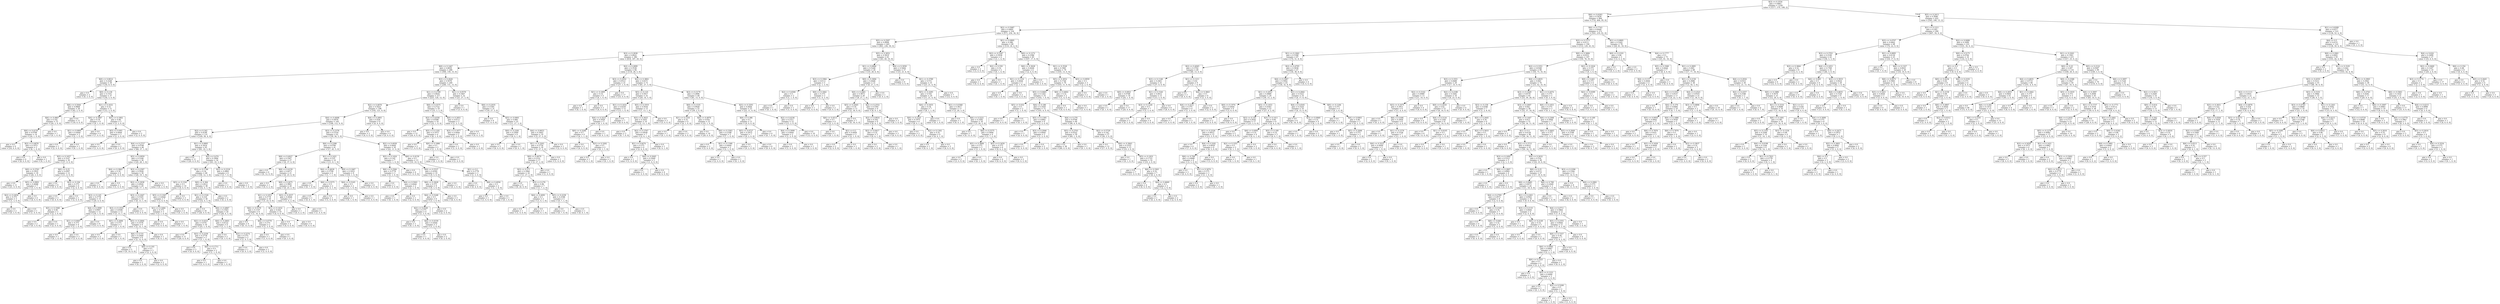 digraph Tree {
node [shape=box] ;
0 [label="X[3] <= 0.3554\ngini = 0.4863\nsamples = 1228\nvalue = [1277, 570, 108, 2]"] ;
1 [label="X[6] <= 0.6283\ngini = 0.5439\nsamples = 806\nvalue = [732, 464, 95, 0]"] ;
0 -> 1 [labeldistance=2.5, labelangle=45, headlabel="True"] ;
2 [label="X[2] <= 0.5087\ngini = 0.4691\nsamples = 534\nvalue = [571, 254, 34, 0]"] ;
1 -> 2 ;
3 [label="X[5] <= 0.2587\ngini = 0.4908\nsamples = 445\nvalue = [461, 236, 30, 0]"] ;
2 -> 3 ;
4 [label="X[3] <= 0.2838\ngini = 0.4622\nsamples = 382\nvalue = [418, 187, 20, 0]"] ;
3 -> 4 ;
5 [label="X[0] <= 0.1447\ngini = 0.4859\nsamples = 288\nvalue = [300, 159, 15, 0]"] ;
4 -> 5 ;
6 [label="X[0] <= 0.0614\ngini = 0.2248\nsamples = 39\nvalue = [54, 8, 0, 0]"] ;
5 -> 6 ;
7 [label="gini = 0.0\nsamples = 2\nvalue = [0, 3, 0, 0]"] ;
6 -> 7 ;
8 [label="X[0] <= 0.136\ngini = 0.1551\nsamples = 37\nvalue = [54, 5, 0, 0]"] ;
6 -> 8 ;
9 [label="X[6] <= 0.5044\ngini = 0.0868\nsamples = 26\nvalue = [42, 2, 0, 0]"] ;
8 -> 9 ;
10 [label="X[6] <= 0.4867\ngini = 0.142\nsamples = 15\nvalue = [24, 2, 0, 0]"] ;
9 -> 10 ;
11 [label="X[6] <= 0.4159\ngini = 0.0768\nsamples = 14\nvalue = [24, 1, 0, 0]"] ;
10 -> 11 ;
12 [label="gini = 0.0\nsamples = 9\nvalue = [16, 0, 0, 0]"] ;
11 -> 12 ;
13 [label="X[2] <= 0.4878\ngini = 0.1975\nsamples = 5\nvalue = [8, 1, 0, 0]"] ;
11 -> 13 ;
14 [label="gini = 0.0\nsamples = 4\nvalue = [8, 0, 0, 0]"] ;
13 -> 14 ;
15 [label="gini = 0.0\nsamples = 1\nvalue = [0, 1, 0, 0]"] ;
13 -> 15 ;
16 [label="gini = 0.0\nsamples = 1\nvalue = [0, 1, 0, 0]"] ;
10 -> 16 ;
17 [label="gini = 0.0\nsamples = 11\nvalue = [18, 0, 0, 0]"] ;
9 -> 17 ;
18 [label="X[1] <= 0.1632\ngini = 0.32\nsamples = 11\nvalue = [12, 3, 0, 0]"] ;
8 -> 18 ;
19 [label="X[4] <= 0.3967\ngini = 0.18\nsamples = 6\nvalue = [9, 1, 0, 0]"] ;
18 -> 19 ;
20 [label="X[1] <= 0.0895\ngini = 0.4444\nsamples = 2\nvalue = [2, 1, 0, 0]"] ;
19 -> 20 ;
21 [label="gini = 0.0\nsamples = 1\nvalue = [2, 0, 0, 0]"] ;
20 -> 21 ;
22 [label="gini = 0.0\nsamples = 1\nvalue = [0, 1, 0, 0]"] ;
20 -> 22 ;
23 [label="gini = 0.0\nsamples = 4\nvalue = [7, 0, 0, 0]"] ;
19 -> 23 ;
24 [label="X[5] <= 0.1802\ngini = 0.48\nsamples = 5\nvalue = [3, 2, 0, 0]"] ;
18 -> 24 ;
25 [label="X[5] <= 0.093\ngini = 0.4444\nsamples = 3\nvalue = [1, 2, 0, 0]"] ;
24 -> 25 ;
26 [label="gini = 0.0\nsamples = 1\nvalue = [1, 0, 0, 0]"] ;
25 -> 26 ;
27 [label="gini = 0.0\nsamples = 2\nvalue = [0, 2, 0, 0]"] ;
25 -> 27 ;
28 [label="gini = 0.0\nsamples = 2\nvalue = [2, 0, 0, 0]"] ;
24 -> 28 ;
29 [label="X[3] <= 0.2626\ngini = 0.5078\nsamples = 249\nvalue = [246, 151, 15, 0]"] ;
5 -> 29 ;
30 [label="X[1] <= 0.2789\ngini = 0.4924\nsamples = 217\nvalue = [225, 124, 12, 0]"] ;
29 -> 30 ;
31 [label="X[2] <= 0.4878\ngini = 0.5025\nsamples = 198\nvalue = [192, 121, 9, 0]"] ;
30 -> 31 ;
32 [label="X[4] <= 0.4008\ngini = 0.4976\nsamples = 192\nvalue = [188, 112, 9, 0]"] ;
31 -> 32 ;
33 [label="X[2] <= 0.342\ngini = 0.4196\nsamples = 131\nvalue = [149, 56, 4, 0]"] ;
32 -> 33 ;
34 [label="X[4] <= 0.2727\ngini = 0.4706\nsamples = 66\nvalue = [66, 37, 1, 0]"] ;
33 -> 34 ;
35 [label="X[5] <= 0.1657\ngini = 0.3147\nsamples = 30\nvalue = [37, 9, 0, 0]"] ;
34 -> 35 ;
36 [label="X[0] <= 0.2763\ngini = 0.1855\nsamples = 18\nvalue = [26, 3, 0, 0]"] ;
35 -> 36 ;
37 [label="gini = 0.0\nsamples = 11\nvalue = [21, 0, 0, 0]"] ;
36 -> 37 ;
38 [label="X[5] <= 0.0901\ngini = 0.4688\nsamples = 7\nvalue = [5, 3, 0, 0]"] ;
36 -> 38 ;
39 [label="X[2] <= 0.2656\ngini = 0.375\nsamples = 3\nvalue = [1, 3, 0, 0]"] ;
38 -> 39 ;
40 [label="gini = 0.0\nsamples = 2\nvalue = [0, 3, 0, 0]"] ;
39 -> 40 ;
41 [label="gini = 0.0\nsamples = 1\nvalue = [1, 0, 0, 0]"] ;
39 -> 41 ;
42 [label="gini = 0.0\nsamples = 4\nvalue = [4, 0, 0, 0]"] ;
38 -> 42 ;
43 [label="X[0] <= 0.25\ngini = 0.4567\nsamples = 12\nvalue = [11, 6, 0, 0]"] ;
35 -> 43 ;
44 [label="gini = 0.0\nsamples = 8\nvalue = [9, 0, 0, 0]"] ;
43 -> 44 ;
45 [label="X[3] <= 0.194\ngini = 0.375\nsamples = 4\nvalue = [2, 6, 0, 0]"] ;
43 -> 45 ;
46 [label="gini = 0.0\nsamples = 3\nvalue = [0, 6, 0, 0]"] ;
45 -> 46 ;
47 [label="gini = 0.0\nsamples = 1\nvalue = [2, 0, 0, 0]"] ;
45 -> 47 ;
48 [label="X[5] <= 0.0959\ngini = 0.5166\nsamples = 36\nvalue = [29, 28, 1, 0]"] ;
34 -> 48 ;
49 [label="X[4] <= 0.3843\ngini = 0.18\nsamples = 6\nvalue = [1, 9, 0, 0]"] ;
48 -> 49 ;
50 [label="gini = 0.0\nsamples = 5\nvalue = [0, 9, 0, 0]"] ;
49 -> 50 ;
51 [label="gini = 0.0\nsamples = 1\nvalue = [1, 0, 0, 0]"] ;
49 -> 51 ;
52 [label="X[3] <= 0.2587\ngini = 0.5026\nsamples = 30\nvalue = [28, 19, 1, 0]"] ;
48 -> 52 ;
53 [label="X[2] <= 0.3038\ngini = 0.4924\nsamples = 29\nvalue = [28, 17, 1, 0]"] ;
52 -> 53 ;
54 [label="X[3] <= 0.145\ngini = 0.2778\nsamples = 15\nvalue = [20, 4, 0, 0]"] ;
53 -> 54 ;
55 [label="X[5] <= 0.1948\ngini = 0.48\nsamples = 3\nvalue = [2, 3, 0, 0]"] ;
54 -> 55 ;
56 [label="gini = 0.0\nsamples = 2\nvalue = [0, 3, 0, 0]"] ;
55 -> 56 ;
57 [label="gini = 0.0\nsamples = 1\nvalue = [2, 0, 0, 0]"] ;
55 -> 57 ;
58 [label="X[4] <= 0.3099\ngini = 0.0997\nsamples = 12\nvalue = [18, 1, 0, 0]"] ;
54 -> 58 ;
59 [label="X[1] <= 0.0947\ngini = 0.375\nsamples = 4\nvalue = [3, 1, 0, 0]"] ;
58 -> 59 ;
60 [label="gini = 0.0\nsamples = 1\nvalue = [0, 1, 0, 0]"] ;
59 -> 60 ;
61 [label="gini = 0.0\nsamples = 3\nvalue = [3, 0, 0, 0]"] ;
59 -> 61 ;
62 [label="gini = 0.0\nsamples = 8\nvalue = [15, 0, 0, 0]"] ;
58 -> 62 ;
63 [label="X[3] <= 0.2447\ngini = 0.5165\nsamples = 14\nvalue = [8, 13, 1, 0]"] ;
53 -> 63 ;
64 [label="X[3] <= 0.1916\ngini = 0.4598\nsamples = 12\nvalue = [5, 13, 1, 0]"] ;
63 -> 64 ;
65 [label="X[5] <= 0.2006\ngini = 0.375\nsamples = 3\nvalue = [3, 1, 0, 0]"] ;
64 -> 65 ;
66 [label="gini = 0.0\nsamples = 2\nvalue = [3, 0, 0, 0]"] ;
65 -> 66 ;
67 [label="gini = 0.0\nsamples = 1\nvalue = [0, 1, 0, 0]"] ;
65 -> 67 ;
68 [label="X[5] <= 0.2064\ngini = 0.3378\nsamples = 9\nvalue = [2, 12, 1, 0]"] ;
64 -> 68 ;
69 [label="X[6] <= 0.531\ngini = 0.2449\nsamples = 8\nvalue = [2, 12, 0, 0]"] ;
68 -> 69 ;
70 [label="gini = 0.0\nsamples = 5\nvalue = [0, 10, 0, 0]"] ;
69 -> 70 ;
71 [label="X[0] <= 0.193\ngini = 0.5\nsamples = 3\nvalue = [2, 2, 0, 0]"] ;
69 -> 71 ;
72 [label="gini = 0.0\nsamples = 1\nvalue = [0, 2, 0, 0]"] ;
71 -> 72 ;
73 [label="gini = 0.0\nsamples = 2\nvalue = [2, 0, 0, 0]"] ;
71 -> 73 ;
74 [label="gini = 0.0\nsamples = 1\nvalue = [0, 0, 1, 0]"] ;
68 -> 74 ;
75 [label="gini = 0.0\nsamples = 2\nvalue = [3, 0, 0, 0]"] ;
63 -> 75 ;
76 [label="gini = 0.0\nsamples = 1\nvalue = [0, 2, 0, 0]"] ;
52 -> 76 ;
77 [label="X[1] <= 0.0895\ngini = 0.3416\nsamples = 65\nvalue = [83, 19, 3, 0]"] ;
33 -> 77 ;
78 [label="gini = 0.0\nsamples = 11\nvalue = [20, 0, 0, 0]"] ;
77 -> 78 ;
79 [label="X[2] <= 0.474\ngini = 0.3994\nsamples = 54\nvalue = [63, 19, 3, 0]"] ;
77 -> 79 ;
80 [label="X[3] <= 0.1746\ngini = 0.34\nsamples = 48\nvalue = [58, 12, 3, 0]"] ;
79 -> 80 ;
81 [label="X[5] <= 0.1541\ngini = 0.5\nsamples = 10\nvalue = [6, 6, 0, 0]"] ;
80 -> 81 ;
82 [label="X[5] <= 0.1047\ngini = 0.4444\nsamples = 7\nvalue = [3, 6, 0, 0]"] ;
81 -> 82 ;
83 [label="X[1] <= 0.1684\ngini = 0.375\nsamples = 3\nvalue = [3, 1, 0, 0]"] ;
82 -> 83 ;
84 [label="gini = 0.0\nsamples = 2\nvalue = [3, 0, 0, 0]"] ;
83 -> 84 ;
85 [label="gini = 0.0\nsamples = 1\nvalue = [0, 1, 0, 0]"] ;
83 -> 85 ;
86 [label="gini = 0.0\nsamples = 4\nvalue = [0, 5, 0, 0]"] ;
82 -> 86 ;
87 [label="gini = 0.0\nsamples = 3\nvalue = [3, 0, 0, 0]"] ;
81 -> 87 ;
88 [label="X[0] <= 0.364\ngini = 0.2612\nsamples = 38\nvalue = [52, 6, 3, 0]"] ;
80 -> 88 ;
89 [label="X[1] <= 0.1526\ngini = 0.216\nsamples = 36\nvalue = [52, 4, 3, 0]"] ;
88 -> 89 ;
90 [label="gini = 0.0\nsamples = 16\nvalue = [26, 0, 0, 0]"] ;
89 -> 90 ;
91 [label="X[6] <= 0.4867\ngini = 0.3563\nsamples = 20\nvalue = [26, 4, 3, 0]"] ;
89 -> 91 ;
92 [label="X[2] <= 0.4323\ngini = 0.074\nsamples = 16\nvalue = [25, 1, 0, 0]"] ;
91 -> 92 ;
93 [label="gini = 0.0\nsamples = 11\nvalue = [20, 0, 0, 0]"] ;
92 -> 93 ;
94 [label="X[3] <= 0.2339\ngini = 0.2778\nsamples = 5\nvalue = [5, 1, 0, 0]"] ;
92 -> 94 ;
95 [label="gini = 0.0\nsamples = 3\nvalue = [4, 0, 0, 0]"] ;
94 -> 95 ;
96 [label="X[0] <= 0.1711\ngini = 0.5\nsamples = 2\nvalue = [1, 1, 0, 0]"] ;
94 -> 96 ;
97 [label="gini = 0.0\nsamples = 1\nvalue = [1, 0, 0, 0]"] ;
96 -> 97 ;
98 [label="gini = 0.0\nsamples = 1\nvalue = [0, 1, 0, 0]"] ;
96 -> 98 ;
99 [label="X[4] <= 0.2603\ngini = 0.6122\nsamples = 4\nvalue = [1, 3, 3, 0]"] ;
91 -> 99 ;
100 [label="gini = 0.0\nsamples = 2\nvalue = [0, 3, 0, 0]"] ;
99 -> 100 ;
101 [label="X[3] <= 0.2274\ngini = 0.375\nsamples = 2\nvalue = [1, 0, 3, 0]"] ;
99 -> 101 ;
102 [label="gini = 0.0\nsamples = 1\nvalue = [0, 0, 3, 0]"] ;
101 -> 102 ;
103 [label="gini = 0.0\nsamples = 1\nvalue = [1, 0, 0, 0]"] ;
101 -> 103 ;
104 [label="gini = 0.0\nsamples = 2\nvalue = [0, 2, 0, 0]"] ;
88 -> 104 ;
105 [label="X[3] <= 0.2318\ngini = 0.4861\nsamples = 6\nvalue = [5, 7, 0, 0]"] ;
79 -> 105 ;
106 [label="gini = 0.0\nsamples = 3\nvalue = [5, 0, 0, 0]"] ;
105 -> 106 ;
107 [label="gini = 0.0\nsamples = 3\nvalue = [0, 7, 0, 0]"] ;
105 -> 107 ;
108 [label="X[3] <= 0.2378\ngini = 0.5318\nsamples = 61\nvalue = [39, 56, 5, 0]"] ;
32 -> 108 ;
109 [label="X[6] <= 0.5398\ngini = 0.4789\nsamples = 41\nvalue = [17, 45, 5, 0]"] ;
108 -> 109 ;
110 [label="X[6] <= 0.4027\ngini = 0.3567\nsamples = 27\nvalue = [6, 37, 4, 0]"] ;
109 -> 110 ;
111 [label="gini = 0.0\nsamples = 6\nvalue = [0, 12, 0, 0]"] ;
110 -> 111 ;
112 [label="X[6] <= 0.4159\ngini = 0.4473\nsamples = 21\nvalue = [6, 25, 4, 0]"] ;
110 -> 112 ;
113 [label="gini = 0.0\nsamples = 1\nvalue = [0, 0, 2, 0]"] ;
112 -> 113 ;
114 [label="X[0] <= 0.2675\ngini = 0.3893\nsamples = 20\nvalue = [6, 25, 2, 0]"] ;
112 -> 114 ;
115 [label="X[1] <= 0.1053\ngini = 0.2778\nsamples = 18\nvalue = [5, 25, 0, 0]"] ;
114 -> 115 ;
116 [label="X[4] <= 0.5579\ngini = 0.1107\nsamples = 8\nvalue = [1, 16, 0, 0]"] ;
115 -> 116 ;
117 [label="gini = 0.0\nsamples = 6\nvalue = [0, 13, 0, 0]"] ;
116 -> 117 ;
118 [label="X[6] <= 0.4779\ngini = 0.375\nsamples = 2\nvalue = [1, 3, 0, 0]"] ;
116 -> 118 ;
119 [label="gini = 0.0\nsamples = 1\nvalue = [1, 0, 0, 0]"] ;
118 -> 119 ;
120 [label="gini = 0.0\nsamples = 1\nvalue = [0, 3, 0, 0]"] ;
118 -> 120 ;
121 [label="X[1] <= 0.1632\ngini = 0.426\nsamples = 10\nvalue = [4, 9, 0, 0]"] ;
115 -> 121 ;
122 [label="gini = 0.0\nsamples = 4\nvalue = [4, 0, 0, 0]"] ;
121 -> 122 ;
123 [label="gini = 0.0\nsamples = 6\nvalue = [0, 9, 0, 0]"] ;
121 -> 123 ;
124 [label="X[3] <= 0.2037\ngini = 0.4444\nsamples = 2\nvalue = [1, 0, 2, 0]"] ;
114 -> 124 ;
125 [label="gini = 0.0\nsamples = 1\nvalue = [0, 0, 2, 0]"] ;
124 -> 125 ;
126 [label="gini = 0.0\nsamples = 1\nvalue = [1, 0, 0, 0]"] ;
124 -> 126 ;
127 [label="X[1] <= 0.1421\ngini = 0.535\nsamples = 14\nvalue = [11, 8, 1, 0]"] ;
109 -> 127 ;
128 [label="X[4] <= 0.4628\ngini = 0.3704\nsamples = 6\nvalue = [1, 7, 1, 0]"] ;
127 -> 128 ;
129 [label="gini = 0.0\nsamples = 4\nvalue = [0, 7, 0, 0]"] ;
128 -> 129 ;
130 [label="X[6] <= 0.5575\ngini = 0.5\nsamples = 2\nvalue = [1, 0, 1, 0]"] ;
128 -> 130 ;
131 [label="gini = 0.0\nsamples = 1\nvalue = [0, 0, 1, 0]"] ;
130 -> 131 ;
132 [label="gini = 0.0\nsamples = 1\nvalue = [1, 0, 0, 0]"] ;
130 -> 132 ;
133 [label="X[0] <= 0.1667\ngini = 0.1653\nsamples = 8\nvalue = [10, 1, 0, 0]"] ;
127 -> 133 ;
134 [label="X[4] <= 0.5165\ngini = 0.5\nsamples = 2\nvalue = [1, 1, 0, 0]"] ;
133 -> 134 ;
135 [label="gini = 0.0\nsamples = 1\nvalue = [0, 1, 0, 0]"] ;
134 -> 135 ;
136 [label="gini = 0.0\nsamples = 1\nvalue = [1, 0, 0, 0]"] ;
134 -> 136 ;
137 [label="gini = 0.0\nsamples = 6\nvalue = [9, 0, 0, 0]"] ;
133 -> 137 ;
138 [label="X[2] <= 0.4028\ngini = 0.4444\nsamples = 20\nvalue = [22, 11, 0, 0]"] ;
108 -> 138 ;
139 [label="X[5] <= 0.1424\ngini = 0.142\nsamples = 7\nvalue = [12, 1, 0, 0]"] ;
138 -> 139 ;
140 [label="X[6] <= 0.2566\ngini = 0.2778\nsamples = 3\nvalue = [5, 1, 0, 0]"] ;
139 -> 140 ;
141 [label="gini = 0.0\nsamples = 1\nvalue = [3, 0, 0, 0]"] ;
140 -> 141 ;
142 [label="X[4] <= 0.5041\ngini = 0.4444\nsamples = 2\nvalue = [2, 1, 0, 0]"] ;
140 -> 142 ;
143 [label="gini = 0.0\nsamples = 1\nvalue = [0, 1, 0, 0]"] ;
142 -> 143 ;
144 [label="gini = 0.0\nsamples = 1\nvalue = [2, 0, 0, 0]"] ;
142 -> 144 ;
145 [label="gini = 0.0\nsamples = 4\nvalue = [7, 0, 0, 0]"] ;
139 -> 145 ;
146 [label="X[6] <= 0.4159\ngini = 0.5\nsamples = 13\nvalue = [10, 10, 0, 0]"] ;
138 -> 146 ;
147 [label="X[4] <= 0.5537\ngini = 0.4592\nsamples = 10\nvalue = [9, 5, 0, 0]"] ;
146 -> 147 ;
148 [label="X[6] <= 0.3628\ngini = 0.375\nsamples = 9\nvalue = [9, 3, 0, 0]"] ;
147 -> 148 ;
149 [label="X[4] <= 0.5248\ngini = 0.5\nsamples = 6\nvalue = [3, 3, 0, 0]"] ;
148 -> 149 ;
150 [label="X[2] <= 0.4549\ngini = 0.375\nsamples = 4\nvalue = [1, 3, 0, 0]"] ;
149 -> 150 ;
151 [label="gini = 0.0\nsamples = 1\nvalue = [0, 1, 0, 0]"] ;
150 -> 151 ;
152 [label="X[4] <= 0.4339\ngini = 0.4444\nsamples = 3\nvalue = [1, 2, 0, 0]"] ;
150 -> 152 ;
153 [label="gini = 0.0\nsamples = 1\nvalue = [1, 0, 0, 0]"] ;
152 -> 153 ;
154 [label="gini = 0.0\nsamples = 2\nvalue = [0, 2, 0, 0]"] ;
152 -> 154 ;
155 [label="gini = 0.0\nsamples = 2\nvalue = [2, 0, 0, 0]"] ;
149 -> 155 ;
156 [label="gini = 0.0\nsamples = 3\nvalue = [6, 0, 0, 0]"] ;
148 -> 156 ;
157 [label="gini = 0.0\nsamples = 1\nvalue = [0, 2, 0, 0]"] ;
147 -> 157 ;
158 [label="X[1] <= 0.1\ngini = 0.2778\nsamples = 3\nvalue = [1, 5, 0, 0]"] ;
146 -> 158 ;
159 [label="gini = 0.0\nsamples = 1\nvalue = [0, 4, 0, 0]"] ;
158 -> 159 ;
160 [label="X[6] <= 0.4956\ngini = 0.5\nsamples = 2\nvalue = [1, 1, 0, 0]"] ;
158 -> 160 ;
161 [label="gini = 0.0\nsamples = 1\nvalue = [1, 0, 0, 0]"] ;
160 -> 161 ;
162 [label="gini = 0.0\nsamples = 1\nvalue = [0, 1, 0, 0]"] ;
160 -> 162 ;
163 [label="X[4] <= 0.2893\ngini = 0.426\nsamples = 6\nvalue = [4, 9, 0, 0]"] ;
31 -> 163 ;
164 [label="gini = 0.0\nsamples = 2\nvalue = [4, 0, 0, 0]"] ;
163 -> 164 ;
165 [label="gini = 0.0\nsamples = 4\nvalue = [0, 9, 0, 0]"] ;
163 -> 165 ;
166 [label="X[6] <= 0.5575\ngini = 0.2722\nsamples = 19\nvalue = [33, 3, 3, 0]"] ;
30 -> 166 ;
167 [label="X[2] <= 0.4358\ngini = 0.0588\nsamples = 16\nvalue = [32, 1, 0, 0]"] ;
166 -> 167 ;
168 [label="gini = 0.0\nsamples = 12\nvalue = [24, 0, 0, 0]"] ;
167 -> 168 ;
169 [label="X[5] <= 0.1192\ngini = 0.1975\nsamples = 4\nvalue = [8, 1, 0, 0]"] ;
167 -> 169 ;
170 [label="gini = 0.0\nsamples = 2\nvalue = [7, 0, 0, 0]"] ;
169 -> 170 ;
171 [label="X[0] <= 0.1886\ngini = 0.5\nsamples = 2\nvalue = [1, 1, 0, 0]"] ;
169 -> 171 ;
172 [label="gini = 0.0\nsamples = 1\nvalue = [0, 1, 0, 0]"] ;
171 -> 172 ;
173 [label="gini = 0.0\nsamples = 1\nvalue = [1, 0, 0, 0]"] ;
171 -> 173 ;
174 [label="X[0] <= 0.2851\ngini = 0.6111\nsamples = 3\nvalue = [1, 2, 3, 0]"] ;
166 -> 174 ;
175 [label="X[3] <= 0.1877\ngini = 0.4444\nsamples = 2\nvalue = [1, 2, 0, 0]"] ;
174 -> 175 ;
176 [label="gini = 0.0\nsamples = 1\nvalue = [1, 0, 0, 0]"] ;
175 -> 176 ;
177 [label="gini = 0.0\nsamples = 1\nvalue = [0, 2, 0, 0]"] ;
175 -> 177 ;
178 [label="gini = 0.0\nsamples = 1\nvalue = [0, 0, 3, 0]"] ;
174 -> 178 ;
179 [label="X[1] <= 0.0579\ngini = 0.5467\nsamples = 32\nvalue = [21, 27, 3, 0]"] ;
29 -> 179 ;
180 [label="gini = 0.0\nsamples = 1\nvalue = [3, 0, 0, 0]"] ;
179 -> 180 ;
181 [label="X[6] <= 0.2035\ngini = 0.5391\nsamples = 31\nvalue = [18, 27, 3, 0]"] ;
179 -> 181 ;
182 [label="gini = 0.0\nsamples = 6\nvalue = [7, 0, 0, 0]"] ;
181 -> 182 ;
183 [label="X[5] <= 0.0901\ngini = 0.489\nsamples = 25\nvalue = [11, 27, 3, 0]"] ;
181 -> 183 ;
184 [label="X[0] <= 0.2281\ngini = 0.2449\nsamples = 6\nvalue = [6, 0, 1, 0]"] ;
183 -> 184 ;
185 [label="gini = 0.0\nsamples = 5\nvalue = [6, 0, 0, 0]"] ;
184 -> 185 ;
186 [label="gini = 0.0\nsamples = 1\nvalue = [0, 0, 1, 0]"] ;
184 -> 186 ;
187 [label="X[4] <= 0.6653\ngini = 0.3443\nsamples = 19\nvalue = [5, 27, 2, 0]"] ;
183 -> 187 ;
188 [label="X[1] <= 0.3263\ngini = 0.2754\nsamples = 18\nvalue = [3, 27, 2, 0]"] ;
187 -> 188 ;
189 [label="X[0] <= 0.4079\ngini = 0.2331\nsamples = 17\nvalue = [2, 27, 2, 0]"] ;
188 -> 189 ;
190 [label="X[3] <= 0.271\ngini = 0.1844\nsamples = 16\nvalue = [1, 27, 2, 0]"] ;
189 -> 190 ;
191 [label="gini = 0.0\nsamples = 9\nvalue = [0, 20, 0, 0]"] ;
190 -> 191 ;
192 [label="X[3] <= 0.276\ngini = 0.46\nsamples = 7\nvalue = [1, 7, 2, 0]"] ;
190 -> 192 ;
193 [label="X[4] <= 0.4091\ngini = 0.5\nsamples = 2\nvalue = [1, 0, 1, 0]"] ;
192 -> 193 ;
194 [label="gini = 0.0\nsamples = 1\nvalue = [1, 0, 0, 0]"] ;
193 -> 194 ;
195 [label="gini = 0.0\nsamples = 1\nvalue = [0, 0, 1, 0]"] ;
193 -> 195 ;
196 [label="X[5] <= 0.2238\ngini = 0.2188\nsamples = 5\nvalue = [0, 7, 1, 0]"] ;
192 -> 196 ;
197 [label="gini = 0.0\nsamples = 4\nvalue = [0, 7, 0, 0]"] ;
196 -> 197 ;
198 [label="gini = 0.0\nsamples = 1\nvalue = [0, 0, 1, 0]"] ;
196 -> 198 ;
199 [label="gini = 0.0\nsamples = 1\nvalue = [1, 0, 0, 0]"] ;
189 -> 199 ;
200 [label="gini = 0.0\nsamples = 1\nvalue = [1, 0, 0, 0]"] ;
188 -> 200 ;
201 [label="gini = 0.0\nsamples = 1\nvalue = [2, 0, 0, 0]"] ;
187 -> 201 ;
202 [label="X[2] <= 0.2899\ngini = 0.3538\nsamples = 94\nvalue = [118, 28, 5, 0]"] ;
4 -> 202 ;
203 [label="X[3] <= 0.2952\ngini = 0.0512\nsamples = 21\nvalue = [37, 1, 0, 0]"] ;
202 -> 203 ;
204 [label="X[1] <= 0.1895\ngini = 0.32\nsamples = 4\nvalue = [4, 1, 0, 0]"] ;
203 -> 204 ;
205 [label="gini = 0.0\nsamples = 1\nvalue = [0, 1, 0, 0]"] ;
204 -> 205 ;
206 [label="gini = 0.0\nsamples = 3\nvalue = [4, 0, 0, 0]"] ;
204 -> 206 ;
207 [label="gini = 0.0\nsamples = 17\nvalue = [33, 0, 0, 0]"] ;
203 -> 207 ;
208 [label="X[2] <= 0.3802\ngini = 0.4271\nsamples = 73\nvalue = [81, 27, 5, 0]"] ;
202 -> 208 ;
209 [label="X[5] <= 0.125\ngini = 0.5917\nsamples = 25\nvalue = [20, 14, 5, 0]"] ;
208 -> 209 ;
210 [label="X[1] <= 0.1632\ngini = 0.4259\nsamples = 12\nvalue = [13, 1, 4, 0]"] ;
209 -> 210 ;
211 [label="X[4] <= 0.3223\ngini = 0.5926\nsamples = 5\nvalue = [4, 1, 4, 0]"] ;
210 -> 211 ;
212 [label="X[0] <= 0.3246\ngini = 0.5\nsamples = 4\nvalue = [4, 1, 1, 0]"] ;
211 -> 212 ;
213 [label="gini = 0.0\nsamples = 2\nvalue = [4, 0, 0, 0]"] ;
212 -> 213 ;
214 [label="X[3] <= 0.3282\ngini = 0.5\nsamples = 2\nvalue = [0, 1, 1, 0]"] ;
212 -> 214 ;
215 [label="gini = 0.0\nsamples = 1\nvalue = [0, 0, 1, 0]"] ;
214 -> 215 ;
216 [label="gini = 0.0\nsamples = 1\nvalue = [0, 1, 0, 0]"] ;
214 -> 216 ;
217 [label="gini = 0.0\nsamples = 1\nvalue = [0, 0, 3, 0]"] ;
211 -> 217 ;
218 [label="gini = 0.0\nsamples = 7\nvalue = [9, 0, 0, 0]"] ;
210 -> 218 ;
219 [label="X[5] <= 0.1919\ngini = 0.5034\nsamples = 13\nvalue = [7, 13, 1, 0]"] ;
209 -> 219 ;
220 [label="X[3] <= 0.3025\ngini = 0.3203\nsamples = 10\nvalue = [2, 13, 1, 0]"] ;
219 -> 220 ;
221 [label="gini = 0.0\nsamples = 3\nvalue = [0, 7, 0, 0]"] ;
220 -> 221 ;
222 [label="X[2] <= 0.3767\ngini = 0.4938\nsamples = 7\nvalue = [2, 6, 1, 0]"] ;
220 -> 222 ;
223 [label="X[1] <= 0.0474\ngini = 0.375\nsamples = 6\nvalue = [2, 6, 0, 0]"] ;
222 -> 223 ;
224 [label="gini = 0.0\nsamples = 1\nvalue = [1, 0, 0, 0]"] ;
223 -> 224 ;
225 [label="X[4] <= 0.2645\ngini = 0.2449\nsamples = 5\nvalue = [1, 6, 0, 0]"] ;
223 -> 225 ;
226 [label="gini = 0.0\nsamples = 1\nvalue = [1, 0, 0, 0]"] ;
225 -> 226 ;
227 [label="gini = 0.0\nsamples = 4\nvalue = [0, 6, 0, 0]"] ;
225 -> 227 ;
228 [label="gini = 0.0\nsamples = 1\nvalue = [0, 0, 1, 0]"] ;
222 -> 228 ;
229 [label="gini = 0.0\nsamples = 3\nvalue = [5, 0, 0, 0]"] ;
219 -> 229 ;
230 [label="X[3] <= 0.3179\ngini = 0.2896\nsamples = 48\nvalue = [61, 13, 0, 0]"] ;
208 -> 230 ;
231 [label="X[0] <= 0.1535\ngini = 0.0928\nsamples = 25\nvalue = [39, 2, 0, 0]"] ;
230 -> 231 ;
232 [label="X[1] <= 0.1316\ngini = 0.32\nsamples = 4\nvalue = [4, 1, 0, 0]"] ;
231 -> 232 ;
233 [label="gini = 0.0\nsamples = 1\nvalue = [0, 1, 0, 0]"] ;
232 -> 233 ;
234 [label="gini = 0.0\nsamples = 3\nvalue = [4, 0, 0, 0]"] ;
232 -> 234 ;
235 [label="X[4] <= 0.4876\ngini = 0.054\nsamples = 21\nvalue = [35, 1, 0, 0]"] ;
231 -> 235 ;
236 [label="gini = 0.0\nsamples = 16\nvalue = [28, 0, 0, 0]"] ;
235 -> 236 ;
237 [label="X[6] <= 0.3363\ngini = 0.2188\nsamples = 5\nvalue = [7, 1, 0, 0]"] ;
235 -> 237 ;
238 [label="gini = 0.0\nsamples = 3\nvalue = [5, 0, 0, 0]"] ;
237 -> 238 ;
239 [label="X[1] <= 0.1368\ngini = 0.4444\nsamples = 2\nvalue = [2, 1, 0, 0]"] ;
237 -> 239 ;
240 [label="gini = 0.0\nsamples = 1\nvalue = [2, 0, 0, 0]"] ;
239 -> 240 ;
241 [label="gini = 0.0\nsamples = 1\nvalue = [0, 1, 0, 0]"] ;
239 -> 241 ;
242 [label="X[3] <= 0.3293\ngini = 0.4444\nsamples = 23\nvalue = [22, 11, 0, 0]"] ;
230 -> 242 ;
243 [label="X[0] <= 0.386\ngini = 0.5\nsamples = 11\nvalue = [9, 9, 0, 0]"] ;
242 -> 243 ;
244 [label="X[5] <= 0.0727\ngini = 0.2975\nsamples = 7\nvalue = [9, 2, 0, 0]"] ;
243 -> 244 ;
245 [label="gini = 0.0\nsamples = 1\nvalue = [0, 2, 0, 0]"] ;
244 -> 245 ;
246 [label="gini = 0.0\nsamples = 6\nvalue = [9, 0, 0, 0]"] ;
244 -> 246 ;
247 [label="gini = 0.0\nsamples = 4\nvalue = [0, 7, 0, 0]"] ;
243 -> 247 ;
248 [label="X[2] <= 0.4236\ngini = 0.2311\nsamples = 12\nvalue = [13, 2, 0, 0]"] ;
242 -> 248 ;
249 [label="X[4] <= 0.3099\ngini = 0.4444\nsamples = 2\nvalue = [1, 2, 0, 0]"] ;
248 -> 249 ;
250 [label="gini = 0.0\nsamples = 1\nvalue = [1, 0, 0, 0]"] ;
249 -> 250 ;
251 [label="gini = 0.0\nsamples = 1\nvalue = [0, 2, 0, 0]"] ;
249 -> 251 ;
252 [label="gini = 0.0\nsamples = 10\nvalue = [12, 0, 0, 0]"] ;
248 -> 252 ;
253 [label="X[5] <= 0.3052\ngini = 0.5819\nsamples = 63\nvalue = [43, 49, 10, 0]"] ;
3 -> 253 ;
254 [label="X[1] <= 0.0684\ngini = 0.5248\nsamples = 26\nvalue = [10, 28, 6, 0]"] ;
253 -> 254 ;
255 [label="X[3] <= 0.1964\ngini = 0.6111\nsamples = 5\nvalue = [2, 1, 3, 0]"] ;
254 -> 255 ;
256 [label="X[2] <= 0.4566\ngini = 0.5\nsamples = 2\nvalue = [1, 1, 0, 0]"] ;
255 -> 256 ;
257 [label="gini = 0.0\nsamples = 1\nvalue = [0, 1, 0, 0]"] ;
256 -> 257 ;
258 [label="gini = 0.0\nsamples = 1\nvalue = [1, 0, 0, 0]"] ;
256 -> 258 ;
259 [label="X[0] <= 0.1842\ngini = 0.375\nsamples = 3\nvalue = [1, 0, 3, 0]"] ;
255 -> 259 ;
260 [label="gini = 0.0\nsamples = 1\nvalue = [1, 0, 0, 0]"] ;
259 -> 260 ;
261 [label="gini = 0.0\nsamples = 2\nvalue = [0, 0, 3, 0]"] ;
259 -> 261 ;
262 [label="X[0] <= 0.3684\ngini = 0.4446\nsamples = 21\nvalue = [8, 27, 3, 0]"] ;
254 -> 262 ;
263 [label="X[0] <= 0.2061\ngini = 0.3873\nsamples = 20\nvalue = [8, 27, 1, 0]"] ;
262 -> 263 ;
264 [label="X[5] <= 0.2645\ngini = 0.18\nsamples = 11\nvalue = [2, 18, 0, 0]"] ;
263 -> 264 ;
265 [label="X[6] <= 0.4513\ngini = 0.5\nsamples = 4\nvalue = [2, 2, 0, 0]"] ;
264 -> 265 ;
266 [label="gini = 0.0\nsamples = 1\nvalue = [0, 1, 0, 0]"] ;
265 -> 266 ;
267 [label="X[1] <= 0.2\ngini = 0.4444\nsamples = 3\nvalue = [2, 1, 0, 0]"] ;
265 -> 267 ;
268 [label="gini = 0.0\nsamples = 2\nvalue = [2, 0, 0, 0]"] ;
267 -> 268 ;
269 [label="gini = 0.0\nsamples = 1\nvalue = [0, 1, 0, 0]"] ;
267 -> 269 ;
270 [label="gini = 0.0\nsamples = 7\nvalue = [0, 16, 0, 0]"] ;
264 -> 270 ;
271 [label="X[2] <= 0.2552\ngini = 0.5391\nsamples = 9\nvalue = [6, 9, 1, 0]"] ;
263 -> 271 ;
272 [label="X[2] <= 0.0816\ngini = 0.562\nsamples = 6\nvalue = [6, 4, 1, 0]"] ;
271 -> 272 ;
273 [label="X[2] <= 0.0417\ngini = 0.32\nsamples = 3\nvalue = [0, 4, 1, 0]"] ;
272 -> 273 ;
274 [label="gini = 0.0\nsamples = 2\nvalue = [0, 4, 0, 0]"] ;
273 -> 274 ;
275 [label="gini = 0.0\nsamples = 1\nvalue = [0, 0, 1, 0]"] ;
273 -> 275 ;
276 [label="gini = 0.0\nsamples = 3\nvalue = [6, 0, 0, 0]"] ;
272 -> 276 ;
277 [label="gini = 0.0\nsamples = 3\nvalue = [0, 5, 0, 0]"] ;
271 -> 277 ;
278 [label="gini = 0.0\nsamples = 1\nvalue = [0, 0, 2, 0]"] ;
262 -> 278 ;
279 [label="X[4] <= 0.3058\ngini = 0.5404\nsamples = 37\nvalue = [33, 21, 4, 0]"] ;
253 -> 279 ;
280 [label="gini = 0.0\nsamples = 6\nvalue = [10, 0, 0, 0]"] ;
279 -> 280 ;
281 [label="X[1] <= 0.3789\ngini = 0.572\nsamples = 31\nvalue = [23, 21, 4, 0]"] ;
279 -> 281 ;
282 [label="X[5] <= 0.3285\ngini = 0.554\nsamples = 24\nvalue = [11, 21, 4, 0]"] ;
281 -> 282 ;
283 [label="X[4] <= 0.5455\ngini = 0.34\nsamples = 7\nvalue = [8, 1, 1, 0]"] ;
282 -> 283 ;
284 [label="X[0] <= 0.2325\ngini = 0.1975\nsamples = 6\nvalue = [8, 0, 1, 0]"] ;
283 -> 284 ;
285 [label="gini = 0.0\nsamples = 2\nvalue = [4, 0, 0, 0]"] ;
284 -> 285 ;
286 [label="X[2] <= 0.1302\ngini = 0.32\nsamples = 4\nvalue = [4, 0, 1, 0]"] ;
284 -> 286 ;
287 [label="gini = 0.0\nsamples = 1\nvalue = [0, 0, 1, 0]"] ;
286 -> 287 ;
288 [label="gini = 0.0\nsamples = 3\nvalue = [4, 0, 0, 0]"] ;
286 -> 288 ;
289 [label="gini = 0.0\nsamples = 1\nvalue = [0, 1, 0, 0]"] ;
283 -> 289 ;
290 [label="X[1] <= 0.0368\ngini = 0.3817\nsamples = 17\nvalue = [3, 20, 3, 0]"] ;
282 -> 290 ;
291 [label="gini = 0.0\nsamples = 1\nvalue = [0, 0, 1, 0]"] ;
290 -> 291 ;
292 [label="X[6] <= 0.5221\ngini = 0.3392\nsamples = 16\nvalue = [3, 20, 2, 0]"] ;
290 -> 292 ;
293 [label="gini = 0.0\nsamples = 7\nvalue = [0, 13, 0, 0]"] ;
292 -> 293 ;
294 [label="X[6] <= 0.5575\ngini = 0.5694\nsamples = 9\nvalue = [3, 7, 2, 0]"] ;
292 -> 294 ;
295 [label="X[5] <= 0.3808\ngini = 0.375\nsamples = 3\nvalue = [3, 1, 0, 0]"] ;
294 -> 295 ;
296 [label="gini = 0.0\nsamples = 2\nvalue = [3, 0, 0, 0]"] ;
295 -> 296 ;
297 [label="gini = 0.0\nsamples = 1\nvalue = [0, 1, 0, 0]"] ;
295 -> 297 ;
298 [label="X[5] <= 0.3459\ngini = 0.375\nsamples = 6\nvalue = [0, 6, 2, 0]"] ;
294 -> 298 ;
299 [label="gini = 0.0\nsamples = 4\nvalue = [0, 6, 0, 0]"] ;
298 -> 299 ;
300 [label="gini = 0.0\nsamples = 2\nvalue = [0, 0, 2, 0]"] ;
298 -> 300 ;
301 [label="gini = 0.0\nsamples = 7\nvalue = [12, 0, 0, 0]"] ;
281 -> 301 ;
302 [label="X[1] <= 0.0895\ngini = 0.286\nsamples = 89\nvalue = [110, 18, 4, 0]"] ;
2 -> 302 ;
303 [label="X[2] <= 0.5347\ngini = 0.5938\nsamples = 4\nvalue = [3, 1, 4, 0]"] ;
302 -> 303 ;
304 [label="gini = 0.0\nsamples = 2\nvalue = [3, 0, 0, 0]"] ;
303 -> 304 ;
305 [label="X[2] <= 0.559\ngini = 0.32\nsamples = 2\nvalue = [0, 1, 4, 0]"] ;
303 -> 305 ;
306 [label="gini = 0.0\nsamples = 1\nvalue = [0, 0, 4, 0]"] ;
305 -> 306 ;
307 [label="gini = 0.0\nsamples = 1\nvalue = [0, 1, 0, 0]"] ;
305 -> 307 ;
308 [label="X[0] <= 0.1272\ngini = 0.2366\nsamples = 85\nvalue = [107, 17, 0, 0]"] ;
302 -> 308 ;
309 [label="X[6] <= 0.3628\ngini = 0.4444\nsamples = 6\nvalue = [2, 4, 0, 0]"] ;
308 -> 309 ;
310 [label="X[1] <= 0.1316\ngini = 0.4444\nsamples = 3\nvalue = [2, 1, 0, 0]"] ;
309 -> 310 ;
311 [label="gini = 0.0\nsamples = 1\nvalue = [0, 1, 0, 0]"] ;
310 -> 311 ;
312 [label="gini = 0.0\nsamples = 2\nvalue = [2, 0, 0, 0]"] ;
310 -> 312 ;
313 [label="gini = 0.0\nsamples = 3\nvalue = [0, 3, 0, 0]"] ;
309 -> 313 ;
314 [label="X[1] <= 0.3526\ngini = 0.1961\nsamples = 79\nvalue = [105, 13, 0, 0]"] ;
308 -> 314 ;
315 [label="X[5] <= 0.3052\ngini = 0.1744\nsamples = 76\nvalue = [103, 11, 0, 0]"] ;
314 -> 315 ;
316 [label="X[5] <= 0.0465\ngini = 0.1202\nsamples = 74\nvalue = [102, 7, 0, 0]"] ;
315 -> 316 ;
317 [label="X[5] <= 0.032\ngini = 0.5\nsamples = 2\nvalue = [1, 1, 0, 0]"] ;
316 -> 317 ;
318 [label="gini = 0.0\nsamples = 1\nvalue = [1, 0, 0, 0]"] ;
317 -> 318 ;
319 [label="gini = 0.0\nsamples = 1\nvalue = [0, 1, 0, 0]"] ;
317 -> 319 ;
320 [label="X[4] <= 0.186\ngini = 0.1059\nsamples = 72\nvalue = [101, 6, 0, 0]"] ;
316 -> 320 ;
321 [label="X[5] <= 0.1395\ngini = 0.4082\nsamples = 6\nvalue = [5, 2, 0, 0]"] ;
320 -> 321 ;
322 [label="gini = 0.0\nsamples = 3\nvalue = [4, 0, 0, 0]"] ;
321 -> 322 ;
323 [label="X[3] <= 0.2046\ngini = 0.4444\nsamples = 3\nvalue = [1, 2, 0, 0]"] ;
321 -> 323 ;
324 [label="gini = 0.0\nsamples = 1\nvalue = [1, 0, 0, 0]"] ;
323 -> 324 ;
325 [label="gini = 0.0\nsamples = 2\nvalue = [0, 2, 0, 0]"] ;
323 -> 325 ;
326 [label="X[4] <= 0.376\ngini = 0.0768\nsamples = 66\nvalue = [96, 4, 0, 0]"] ;
320 -> 326 ;
327 [label="X[5] <= 0.2703\ngini = 0.0322\nsamples = 39\nvalue = [60, 1, 0, 0]"] ;
326 -> 327 ;
328 [label="gini = 0.0\nsamples = 38\nvalue = [60, 0, 0, 0]"] ;
327 -> 328 ;
329 [label="gini = 0.0\nsamples = 1\nvalue = [0, 1, 0, 0]"] ;
327 -> 329 ;
330 [label="X[2] <= 0.5729\ngini = 0.142\nsamples = 27\nvalue = [36, 3, 0, 0]"] ;
326 -> 330 ;
331 [label="gini = 0.0\nsamples = 12\nvalue = [17, 0, 0, 0]"] ;
330 -> 331 ;
332 [label="X[4] <= 0.3843\ngini = 0.2355\nsamples = 15\nvalue = [19, 3, 0, 0]"] ;
330 -> 332 ;
333 [label="gini = 0.0\nsamples = 1\nvalue = [0, 1, 0, 0]"] ;
332 -> 333 ;
334 [label="X[5] <= 0.1831\ngini = 0.1723\nsamples = 14\nvalue = [19, 2, 0, 0]"] ;
332 -> 334 ;
335 [label="gini = 0.0\nsamples = 7\nvalue = [11, 0, 0, 0]"] ;
334 -> 335 ;
336 [label="X[6] <= 0.3363\ngini = 0.32\nsamples = 7\nvalue = [8, 2, 0, 0]"] ;
334 -> 336 ;
337 [label="gini = 0.0\nsamples = 4\nvalue = [6, 0, 0, 0]"] ;
336 -> 337 ;
338 [label="X[4] <= 0.4669\ngini = 0.5\nsamples = 3\nvalue = [2, 2, 0, 0]"] ;
336 -> 338 ;
339 [label="gini = 0.0\nsamples = 1\nvalue = [0, 2, 0, 0]"] ;
338 -> 339 ;
340 [label="gini = 0.0\nsamples = 2\nvalue = [2, 0, 0, 0]"] ;
338 -> 340 ;
341 [label="X[6] <= 0.4602\ngini = 0.32\nsamples = 2\nvalue = [1, 4, 0, 0]"] ;
315 -> 341 ;
342 [label="gini = 0.0\nsamples = 1\nvalue = [0, 4, 0, 0]"] ;
341 -> 342 ;
343 [label="gini = 0.0\nsamples = 1\nvalue = [1, 0, 0, 0]"] ;
341 -> 343 ;
344 [label="X[5] <= 0.0959\ngini = 0.5\nsamples = 3\nvalue = [2, 2, 0, 0]"] ;
314 -> 344 ;
345 [label="gini = 0.0\nsamples = 2\nvalue = [2, 0, 0, 0]"] ;
344 -> 345 ;
346 [label="gini = 0.0\nsamples = 1\nvalue = [0, 2, 0, 0]"] ;
344 -> 346 ;
347 [label="X[6] <= 0.7743\ngini = 0.6049\nsamples = 272\nvalue = [161, 210, 61, 0]"] ;
1 -> 347 ;
348 [label="X[3] <= 0.1573\ngini = 0.6111\nsamples = 194\nvalue = [133, 129, 43, 0]"] ;
347 -> 348 ;
349 [label="X[1] <= 0.1842\ngini = 0.5398\nsamples = 87\nvalue = [74, 51, 8, 0]"] ;
348 -> 349 ;
350 [label="X[2] <= 0.4045\ngini = 0.3702\nsamples = 40\nvalue = [40, 13, 0, 0]"] ;
349 -> 350 ;
351 [label="X[3] <= 0.1148\ngini = 0.2401\nsamples = 31\nvalue = [37, 6, 0, 0]"] ;
350 -> 351 ;
352 [label="X[0] <= 0.0921\ngini = 0.0768\nsamples = 18\nvalue = [24, 1, 0, 0]"] ;
351 -> 352 ;
353 [label="gini = 0.0\nsamples = 1\nvalue = [0, 1, 0, 0]"] ;
352 -> 353 ;
354 [label="gini = 0.0\nsamples = 17\nvalue = [24, 0, 0, 0]"] ;
352 -> 354 ;
355 [label="X[1] <= 0.1526\ngini = 0.4012\nsamples = 13\nvalue = [13, 5, 0, 0]"] ;
351 -> 355 ;
356 [label="X[3] <= 0.1226\ngini = 0.5\nsamples = 7\nvalue = [5, 5, 0, 0]"] ;
355 -> 356 ;
357 [label="gini = 0.0\nsamples = 3\nvalue = [0, 5, 0, 0]"] ;
356 -> 357 ;
358 [label="gini = 0.0\nsamples = 4\nvalue = [5, 0, 0, 0]"] ;
356 -> 358 ;
359 [label="gini = 0.0\nsamples = 6\nvalue = [8, 0, 0, 0]"] ;
355 -> 359 ;
360 [label="X[1] <= 0.1211\ngini = 0.42\nsamples = 9\nvalue = [3, 7, 0, 0]"] ;
350 -> 360 ;
361 [label="gini = 0.0\nsamples = 3\nvalue = [0, 4, 0, 0]"] ;
360 -> 361 ;
362 [label="X[4] <= 0.3843\ngini = 0.5\nsamples = 6\nvalue = [3, 3, 0, 0]"] ;
360 -> 362 ;
363 [label="X[4] <= 0.2231\ngini = 0.375\nsamples = 4\nvalue = [1, 3, 0, 0]"] ;
362 -> 363 ;
364 [label="gini = 0.0\nsamples = 1\nvalue = [1, 0, 0, 0]"] ;
363 -> 364 ;
365 [label="gini = 0.0\nsamples = 3\nvalue = [0, 3, 0, 0]"] ;
363 -> 365 ;
366 [label="gini = 0.0\nsamples = 2\nvalue = [2, 0, 0, 0]"] ;
362 -> 366 ;
367 [label="X[2] <= 0.4705\ngini = 0.5838\nsamples = 47\nvalue = [34, 38, 8, 0]"] ;
349 -> 367 ;
368 [label="X[4] <= 0.3967\ngini = 0.5902\nsamples = 43\nvalue = [34, 32, 8, 0]"] ;
367 -> 368 ;
369 [label="X[1] <= 0.2053\ngini = 0.4889\nsamples = 29\nvalue = [30, 15, 2, 0]"] ;
368 -> 369 ;
370 [label="X[0] <= 0.1974\ngini = 0.4444\nsamples = 6\nvalue = [3, 6, 0, 0]"] ;
369 -> 370 ;
371 [label="gini = 0.0\nsamples = 2\nvalue = [3, 0, 0, 0]"] ;
370 -> 371 ;
372 [label="gini = 0.0\nsamples = 4\nvalue = [0, 6, 0, 0]"] ;
370 -> 372 ;
373 [label="X[5] <= 0.1453\ngini = 0.4363\nsamples = 23\nvalue = [27, 9, 2, 0]"] ;
369 -> 373 ;
374 [label="X[3] <= 0.145\ngini = 0.2934\nsamples = 17\nvalue = [23, 5, 0, 0]"] ;
373 -> 374 ;
375 [label="X[1] <= 0.2526\ngini = 0.4012\nsamples = 12\nvalue = [13, 5, 0, 0]"] ;
374 -> 375 ;
376 [label="gini = 0.0\nsamples = 4\nvalue = [7, 0, 0, 0]"] ;
375 -> 376 ;
377 [label="X[4] <= 0.3182\ngini = 0.4959\nsamples = 8\nvalue = [6, 5, 0, 0]"] ;
375 -> 377 ;
378 [label="X[6] <= 0.708\ngini = 0.4688\nsamples = 6\nvalue = [3, 5, 0, 0]"] ;
377 -> 378 ;
379 [label="gini = 0.0\nsamples = 3\nvalue = [0, 4, 0, 0]"] ;
378 -> 379 ;
380 [label="X[1] <= 0.3474\ngini = 0.375\nsamples = 3\nvalue = [3, 1, 0, 0]"] ;
378 -> 380 ;
381 [label="gini = 0.0\nsamples = 2\nvalue = [3, 0, 0, 0]"] ;
380 -> 381 ;
382 [label="gini = 0.0\nsamples = 1\nvalue = [0, 1, 0, 0]"] ;
380 -> 382 ;
383 [label="gini = 0.0\nsamples = 2\nvalue = [3, 0, 0, 0]"] ;
377 -> 383 ;
384 [label="gini = 0.0\nsamples = 5\nvalue = [10, 0, 0, 0]"] ;
374 -> 384 ;
385 [label="X[3] <= 0.1411\ngini = 0.64\nsamples = 6\nvalue = [4, 4, 2, 0]"] ;
373 -> 385 ;
386 [label="X[6] <= 0.6991\ngini = 0.32\nsamples = 4\nvalue = [0, 4, 1, 0]"] ;
385 -> 386 ;
387 [label="X[2] <= 0.3351\ngini = 0.5\nsamples = 2\nvalue = [0, 1, 1, 0]"] ;
386 -> 387 ;
388 [label="gini = 0.0\nsamples = 1\nvalue = [0, 1, 0, 0]"] ;
387 -> 388 ;
389 [label="gini = 0.0\nsamples = 1\nvalue = [0, 0, 1, 0]"] ;
387 -> 389 ;
390 [label="gini = 0.0\nsamples = 2\nvalue = [0, 3, 0, 0]"] ;
386 -> 390 ;
391 [label="X[5] <= 0.189\ngini = 0.32\nsamples = 2\nvalue = [4, 0, 1, 0]"] ;
385 -> 391 ;
392 [label="gini = 0.0\nsamples = 1\nvalue = [4, 0, 0, 0]"] ;
391 -> 392 ;
393 [label="gini = 0.0\nsamples = 1\nvalue = [0, 0, 1, 0]"] ;
391 -> 393 ;
394 [label="X[1] <= 0.2842\ngini = 0.5322\nsamples = 14\nvalue = [4, 17, 6, 0]"] ;
368 -> 394 ;
395 [label="X[4] <= 0.4545\ngini = 0.3324\nsamples = 10\nvalue = [4, 15, 0, 0]"] ;
394 -> 395 ;
396 [label="gini = 0.0\nsamples = 6\nvalue = [0, 14, 0, 0]"] ;
395 -> 396 ;
397 [label="X[3] <= 0.0969\ngini = 0.32\nsamples = 4\nvalue = [4, 1, 0, 0]"] ;
395 -> 397 ;
398 [label="gini = 0.0\nsamples = 1\nvalue = [0, 1, 0, 0]"] ;
397 -> 398 ;
399 [label="gini = 0.0\nsamples = 3\nvalue = [4, 0, 0, 0]"] ;
397 -> 399 ;
400 [label="X[0] <= 0.1184\ngini = 0.375\nsamples = 4\nvalue = [0, 2, 6, 0]"] ;
394 -> 400 ;
401 [label="gini = 0.0\nsamples = 1\nvalue = [0, 0, 3, 0]"] ;
400 -> 401 ;
402 [label="X[6] <= 0.6903\ngini = 0.48\nsamples = 3\nvalue = [0, 2, 3, 0]"] ;
400 -> 402 ;
403 [label="gini = 0.0\nsamples = 1\nvalue = [0, 1, 0, 0]"] ;
402 -> 403 ;
404 [label="X[5] <= 0.2006\ngini = 0.375\nsamples = 2\nvalue = [0, 1, 3, 0]"] ;
402 -> 404 ;
405 [label="gini = 0.0\nsamples = 1\nvalue = [0, 1, 0, 0]"] ;
404 -> 405 ;
406 [label="gini = 0.0\nsamples = 1\nvalue = [0, 0, 3, 0]"] ;
404 -> 406 ;
407 [label="gini = 0.0\nsamples = 4\nvalue = [0, 6, 0, 0]"] ;
367 -> 407 ;
408 [label="X[0] <= 0.3684\ngini = 0.6353\nsamples = 107\nvalue = [59, 78, 35, 0]"] ;
348 -> 408 ;
409 [label="X[2] <= 0.3351\ngini = 0.6348\nsamples = 99\nvalue = [50, 75, 35, 0]"] ;
408 -> 409 ;
410 [label="X[3] <= 0.1931\ngini = 0.4488\nsamples = 29\nvalue = [17, 33, 0, 0]"] ;
409 -> 410 ;
411 [label="X[2] <= 0.3142\ngini = 0.4989\nsamples = 13\nvalue = [11, 10, 0, 0]"] ;
410 -> 411 ;
412 [label="X[3] <= 0.1675\ngini = 0.3911\nsamples = 9\nvalue = [11, 4, 0, 0]"] ;
411 -> 412 ;
413 [label="gini = 0.0\nsamples = 1\nvalue = [0, 2, 0, 0]"] ;
412 -> 413 ;
414 [label="X[6] <= 0.646\ngini = 0.2604\nsamples = 8\nvalue = [11, 2, 0, 0]"] ;
412 -> 414 ;
415 [label="gini = 0.0\nsamples = 1\nvalue = [0, 1, 0, 0]"] ;
414 -> 415 ;
416 [label="X[1] <= 0.1579\ngini = 0.1528\nsamples = 7\nvalue = [11, 1, 0, 0]"] ;
414 -> 416 ;
417 [label="X[4] <= 0.3223\ngini = 0.4444\nsamples = 2\nvalue = [2, 1, 0, 0]"] ;
416 -> 417 ;
418 [label="gini = 0.0\nsamples = 1\nvalue = [2, 0, 0, 0]"] ;
417 -> 418 ;
419 [label="gini = 0.0\nsamples = 1\nvalue = [0, 1, 0, 0]"] ;
417 -> 419 ;
420 [label="gini = 0.0\nsamples = 5\nvalue = [9, 0, 0, 0]"] ;
416 -> 420 ;
421 [label="gini = 0.0\nsamples = 4\nvalue = [0, 6, 0, 0]"] ;
411 -> 421 ;
422 [label="X[2] <= 0.2188\ngini = 0.3282\nsamples = 16\nvalue = [6, 23, 0, 0]"] ;
410 -> 422 ;
423 [label="X[0] <= 0.2018\ngini = 0.42\nsamples = 12\nvalue = [6, 14, 0, 0]"] ;
422 -> 423 ;
424 [label="gini = 0.0\nsamples = 4\nvalue = [5, 0, 0, 0]"] ;
423 -> 424 ;
425 [label="X[4] <= 0.5124\ngini = 0.1244\nsamples = 8\nvalue = [1, 14, 0, 0]"] ;
423 -> 425 ;
426 [label="gini = 0.0\nsamples = 6\nvalue = [0, 13, 0, 0]"] ;
425 -> 426 ;
427 [label="X[1] <= 0.6105\ngini = 0.5\nsamples = 2\nvalue = [1, 1, 0, 0]"] ;
425 -> 427 ;
428 [label="gini = 0.0\nsamples = 1\nvalue = [1, 0, 0, 0]"] ;
427 -> 428 ;
429 [label="gini = 0.0\nsamples = 1\nvalue = [0, 1, 0, 0]"] ;
427 -> 429 ;
430 [label="gini = 0.0\nsamples = 4\nvalue = [0, 9, 0, 0]"] ;
422 -> 430 ;
431 [label="X[4] <= 0.4835\ngini = 0.663\nsamples = 70\nvalue = [33, 42, 35, 0]"] ;
409 -> 431 ;
432 [label="X[3] <= 0.1649\ngini = 0.6579\nsamples = 65\nvalue = [33, 39, 26, 0]"] ;
431 -> 432 ;
433 [label="X[3] <= 0.158\ngini = 0.4298\nsamples = 7\nvalue = [1, 2, 8, 0]"] ;
432 -> 433 ;
434 [label="gini = 0.0\nsamples = 1\nvalue = [0, 1, 0, 0]"] ;
433 -> 434 ;
435 [label="X[5] <= 0.2645\ngini = 0.34\nsamples = 6\nvalue = [1, 1, 8, 0]"] ;
433 -> 435 ;
436 [label="gini = 0.0\nsamples = 4\nvalue = [0, 0, 8, 0]"] ;
435 -> 436 ;
437 [label="X[2] <= 0.5833\ngini = 0.5\nsamples = 2\nvalue = [1, 1, 0, 0]"] ;
435 -> 437 ;
438 [label="gini = 0.0\nsamples = 1\nvalue = [0, 1, 0, 0]"] ;
437 -> 438 ;
439 [label="gini = 0.0\nsamples = 1\nvalue = [1, 0, 0, 0]"] ;
437 -> 439 ;
440 [label="X[3] <= 0.2697\ngini = 0.641\nsamples = 58\nvalue = [32, 37, 18, 0]"] ;
432 -> 440 ;
441 [label="X[0] <= 0.1447\ngini = 0.613\nsamples = 51\nvalue = [30, 34, 11, 0]"] ;
440 -> 441 ;
442 [label="gini = 0.0\nsamples = 3\nvalue = [4, 0, 0, 0]"] ;
441 -> 442 ;
443 [label="X[1] <= 0.1\ngini = 0.6126\nsamples = 48\nvalue = [26, 34, 11, 0]"] ;
441 -> 443 ;
444 [label="gini = 0.0\nsamples = 5\nvalue = [6, 0, 0, 0]"] ;
443 -> 444 ;
445 [label="X[2] <= 0.3715\ngini = 0.6031\nsamples = 43\nvalue = [20, 34, 11, 0]"] ;
443 -> 445 ;
446 [label="X[3] <= 0.1692\ngini = 0.5312\nsamples = 5\nvalue = [2, 1, 5, 0]"] ;
445 -> 446 ;
447 [label="gini = 0.0\nsamples = 1\nvalue = [0, 1, 0, 0]"] ;
446 -> 447 ;
448 [label="X[0] <= 0.2807\ngini = 0.4082\nsamples = 4\nvalue = [2, 0, 5, 0]"] ;
446 -> 448 ;
449 [label="gini = 0.0\nsamples = 3\nvalue = [0, 0, 5, 0]"] ;
448 -> 449 ;
450 [label="gini = 0.0\nsamples = 1\nvalue = [2, 0, 0, 0]"] ;
448 -> 450 ;
451 [label="X[0] <= 0.2632\ngini = 0.554\nsamples = 38\nvalue = [18, 33, 6, 0]"] ;
445 -> 451 ;
452 [label="X[0] <= 0.25\ngini = 0.6111\nsamples = 27\nvalue = [17, 19, 6, 0]"] ;
451 -> 452 ;
453 [label="X[6] <= 0.6681\ngini = 0.6073\nsamples = 24\nvalue = [11, 18, 6, 0]"] ;
452 -> 453 ;
454 [label="X[4] <= 0.2769\ngini = 0.2975\nsamples = 8\nvalue = [2, 9, 0, 0]"] ;
453 -> 454 ;
455 [label="gini = 0.0\nsamples = 1\nvalue = [1, 0, 0, 0]"] ;
454 -> 455 ;
456 [label="X[0] <= 0.2149\ngini = 0.18\nsamples = 7\nvalue = [1, 9, 0, 0]"] ;
454 -> 456 ;
457 [label="gini = 0.0\nsamples = 4\nvalue = [0, 5, 0, 0]"] ;
456 -> 457 ;
458 [label="X[6] <= 0.646\ngini = 0.32\nsamples = 3\nvalue = [1, 4, 0, 0]"] ;
456 -> 458 ;
459 [label="gini = 0.0\nsamples = 2\nvalue = [0, 4, 0, 0]"] ;
458 -> 459 ;
460 [label="gini = 0.0\nsamples = 1\nvalue = [1, 0, 0, 0]"] ;
458 -> 460 ;
461 [label="X[1] <= 0.2263\ngini = 0.6562\nsamples = 16\nvalue = [9, 9, 6, 0]"] ;
453 -> 461 ;
462 [label="X[3] <= 0.2119\ngini = 0.4444\nsamples = 4\nvalue = [2, 0, 4, 0]"] ;
461 -> 462 ;
463 [label="gini = 0.0\nsamples = 1\nvalue = [1, 0, 0, 0]"] ;
462 -> 463 ;
464 [label="X[0] <= 0.2149\ngini = 0.32\nsamples = 3\nvalue = [1, 0, 4, 0]"] ;
462 -> 464 ;
465 [label="gini = 0.0\nsamples = 1\nvalue = [1, 0, 0, 0]"] ;
464 -> 465 ;
466 [label="gini = 0.0\nsamples = 2\nvalue = [0, 0, 4, 0]"] ;
464 -> 466 ;
467 [label="X[4] <= 0.4711\ngini = 0.5864\nsamples = 12\nvalue = [7, 9, 2, 0]"] ;
461 -> 467 ;
468 [label="X[5] <= 0.2355\ngini = 0.6044\nsamples = 11\nvalue = [7, 6, 2, 0]"] ;
467 -> 468 ;
469 [label="X[6] <= 0.7257\ngini = 0.56\nsamples = 7\nvalue = [2, 6, 2, 0]"] ;
468 -> 469 ;
470 [label="X[6] <= 0.6991\ngini = 0.6667\nsamples = 5\nvalue = [2, 2, 2, 0]"] ;
469 -> 470 ;
471 [label="X[0] <= 0.2325\ngini = 0.5\nsamples = 4\nvalue = [2, 2, 0, 0]"] ;
470 -> 471 ;
472 [label="gini = 0.0\nsamples = 1\nvalue = [1, 0, 0, 0]"] ;
471 -> 472 ;
473 [label="X[5] <= 0.1221\ngini = 0.4444\nsamples = 3\nvalue = [1, 2, 0, 0]"] ;
471 -> 473 ;
474 [label="gini = 0.0\nsamples = 1\nvalue = [0, 1, 0, 0]"] ;
473 -> 474 ;
475 [label="X[2] <= 0.5208\ngini = 0.5\nsamples = 2\nvalue = [1, 1, 0, 0]"] ;
473 -> 475 ;
476 [label="gini = 0.0\nsamples = 1\nvalue = [0, 1, 0, 0]"] ;
475 -> 476 ;
477 [label="gini = 0.0\nsamples = 1\nvalue = [1, 0, 0, 0]"] ;
475 -> 477 ;
478 [label="gini = 0.0\nsamples = 1\nvalue = [0, 0, 2, 0]"] ;
470 -> 478 ;
479 [label="gini = 0.0\nsamples = 2\nvalue = [0, 4, 0, 0]"] ;
469 -> 479 ;
480 [label="gini = 0.0\nsamples = 4\nvalue = [5, 0, 0, 0]"] ;
468 -> 480 ;
481 [label="gini = 0.0\nsamples = 1\nvalue = [0, 3, 0, 0]"] ;
467 -> 481 ;
482 [label="X[6] <= 0.708\ngini = 0.2449\nsamples = 3\nvalue = [6, 1, 0, 0]"] ;
452 -> 482 ;
483 [label="gini = 0.0\nsamples = 1\nvalue = [0, 1, 0, 0]"] ;
482 -> 483 ;
484 [label="gini = 0.0\nsamples = 2\nvalue = [6, 0, 0, 0]"] ;
482 -> 484 ;
485 [label="X[3] <= 0.2296\ngini = 0.1244\nsamples = 11\nvalue = [1, 14, 0, 0]"] ;
451 -> 485 ;
486 [label="gini = 0.0\nsamples = 8\nvalue = [0, 11, 0, 0]"] ;
485 -> 486 ;
487 [label="X[0] <= 0.2982\ngini = 0.375\nsamples = 3\nvalue = [1, 3, 0, 0]"] ;
485 -> 487 ;
488 [label="gini = 0.0\nsamples = 1\nvalue = [1, 0, 0, 0]"] ;
487 -> 488 ;
489 [label="gini = 0.0\nsamples = 2\nvalue = [0, 3, 0, 0]"] ;
487 -> 489 ;
490 [label="X[0] <= 0.2368\ngini = 0.5694\nsamples = 7\nvalue = [2, 3, 7, 0]"] ;
440 -> 490 ;
491 [label="X[4] <= 0.4463\ngini = 0.375\nsamples = 3\nvalue = [1, 3, 0, 0]"] ;
490 -> 491 ;
492 [label="gini = 0.0\nsamples = 1\nvalue = [1, 0, 0, 0]"] ;
491 -> 492 ;
493 [label="gini = 0.0\nsamples = 2\nvalue = [0, 3, 0, 0]"] ;
491 -> 493 ;
494 [label="X[5] <= 0.2849\ngini = 0.2188\nsamples = 4\nvalue = [1, 0, 7, 0]"] ;
490 -> 494 ;
495 [label="gini = 0.0\nsamples = 3\nvalue = [0, 0, 7, 0]"] ;
494 -> 495 ;
496 [label="gini = 0.0\nsamples = 1\nvalue = [1, 0, 0, 0]"] ;
494 -> 496 ;
497 [label="X[1] <= 0.2474\ngini = 0.375\nsamples = 5\nvalue = [0, 3, 9, 0]"] ;
431 -> 497 ;
498 [label="X[0] <= 0.1053\ngini = 0.375\nsamples = 3\nvalue = [0, 3, 1, 0]"] ;
497 -> 498 ;
499 [label="gini = 0.0\nsamples = 1\nvalue = [0, 2, 0, 0]"] ;
498 -> 499 ;
500 [label="X[5] <= 0.189\ngini = 0.5\nsamples = 2\nvalue = [0, 1, 1, 0]"] ;
498 -> 500 ;
501 [label="gini = 0.0\nsamples = 1\nvalue = [0, 0, 1, 0]"] ;
500 -> 501 ;
502 [label="gini = 0.0\nsamples = 1\nvalue = [0, 1, 0, 0]"] ;
500 -> 502 ;
503 [label="gini = 0.0\nsamples = 2\nvalue = [0, 0, 8, 0]"] ;
497 -> 503 ;
504 [label="X[2] <= 0.1024\ngini = 0.375\nsamples = 8\nvalue = [9, 3, 0, 0]"] ;
408 -> 504 ;
505 [label="X[0] <= 0.443\ngini = 0.375\nsamples = 4\nvalue = [1, 3, 0, 0]"] ;
504 -> 505 ;
506 [label="X[2] <= 0.0399\ngini = 0.5\nsamples = 2\nvalue = [1, 1, 0, 0]"] ;
505 -> 506 ;
507 [label="gini = 0.0\nsamples = 1\nvalue = [1, 0, 0, 0]"] ;
506 -> 507 ;
508 [label="gini = 0.0\nsamples = 1\nvalue = [0, 1, 0, 0]"] ;
506 -> 508 ;
509 [label="gini = 0.0\nsamples = 2\nvalue = [0, 2, 0, 0]"] ;
505 -> 509 ;
510 [label="gini = 0.0\nsamples = 4\nvalue = [8, 0, 0, 0]"] ;
504 -> 510 ;
511 [label="X[1] <= 0.0895\ngini = 0.5245\nsamples = 78\nvalue = [28, 81, 18, 0]"] ;
347 -> 511 ;
512 [label="X[0] <= 0.2193\ngini = 0.48\nsamples = 3\nvalue = [3, 0, 2, 0]"] ;
511 -> 512 ;
513 [label="gini = 0.0\nsamples = 1\nvalue = [0, 0, 2, 0]"] ;
512 -> 513 ;
514 [label="gini = 0.0\nsamples = 2\nvalue = [3, 0, 0, 0]"] ;
512 -> 514 ;
515 [label="X[4] <= 0.1777\ngini = 0.5\nsamples = 75\nvalue = [25, 81, 16, 0]"] ;
511 -> 515 ;
516 [label="X[5] <= 0.1948\ngini = 0.4444\nsamples = 7\nvalue = [8, 4, 0, 0]"] ;
515 -> 516 ;
517 [label="X[4] <= 0.157\ngini = 0.4444\nsamples = 4\nvalue = [2, 4, 0, 0]"] ;
516 -> 517 ;
518 [label="gini = 0.0\nsamples = 3\nvalue = [0, 4, 0, 0]"] ;
517 -> 518 ;
519 [label="gini = 0.0\nsamples = 1\nvalue = [2, 0, 0, 0]"] ;
517 -> 519 ;
520 [label="gini = 0.0\nsamples = 3\nvalue = [6, 0, 0, 0]"] ;
516 -> 520 ;
521 [label="X[1] <= 0.2895\ngini = 0.465\nsamples = 68\nvalue = [17, 77, 16, 0]"] ;
515 -> 521 ;
522 [label="X[1] <= 0.2158\ngini = 0.2686\nsamples = 38\nvalue = [5, 56, 5, 0]"] ;
521 -> 522 ;
523 [label="X[2] <= 0.3351\ngini = 0.4537\nsamples = 17\nvalue = [4, 22, 5, 0]"] ;
522 -> 523 ;
524 [label="gini = 0.0\nsamples = 7\nvalue = [0, 15, 0, 0]"] ;
523 -> 524 ;
525 [label="X[4] <= 0.376\ngini = 0.6484\nsamples = 10\nvalue = [4, 7, 5, 0]"] ;
523 -> 525 ;
526 [label="X[5] <= 0.0959\ngini = 0.4062\nsamples = 5\nvalue = [1, 6, 1, 0]"] ;
525 -> 526 ;
527 [label="gini = 0.0\nsamples = 2\nvalue = [0, 4, 0, 0]"] ;
526 -> 527 ;
528 [label="X[6] <= 0.7876\ngini = 0.625\nsamples = 3\nvalue = [1, 2, 1, 0]"] ;
526 -> 528 ;
529 [label="gini = 0.0\nsamples = 1\nvalue = [0, 0, 1, 0]"] ;
528 -> 529 ;
530 [label="X[5] <= 0.1628\ngini = 0.4444\nsamples = 2\nvalue = [1, 2, 0, 0]"] ;
528 -> 530 ;
531 [label="gini = 0.0\nsamples = 1\nvalue = [1, 0, 0, 0]"] ;
530 -> 531 ;
532 [label="gini = 0.0\nsamples = 1\nvalue = [0, 2, 0, 0]"] ;
530 -> 532 ;
533 [label="X[0] <= 0.1886\ngini = 0.5938\nsamples = 5\nvalue = [3, 1, 4, 0]"] ;
525 -> 533 ;
534 [label="X[6] <= 0.7876\ngini = 0.5\nsamples = 4\nvalue = [1, 1, 4, 0]"] ;
533 -> 534 ;
535 [label="gini = 0.0\nsamples = 1\nvalue = [0, 1, 0, 0]"] ;
534 -> 535 ;
536 [label="X[2] <= 0.3837\ngini = 0.32\nsamples = 3\nvalue = [1, 0, 4, 0]"] ;
534 -> 536 ;
537 [label="gini = 0.0\nsamples = 1\nvalue = [1, 0, 0, 0]"] ;
536 -> 537 ;
538 [label="gini = 0.0\nsamples = 2\nvalue = [0, 0, 4, 0]"] ;
536 -> 538 ;
539 [label="gini = 0.0\nsamples = 1\nvalue = [2, 0, 0, 0]"] ;
533 -> 539 ;
540 [label="X[4] <= 0.2521\ngini = 0.0555\nsamples = 21\nvalue = [1, 34, 0, 0]"] ;
522 -> 540 ;
541 [label="X[3] <= 0.0896\ngini = 0.5\nsamples = 2\nvalue = [1, 1, 0, 0]"] ;
540 -> 541 ;
542 [label="gini = 0.0\nsamples = 1\nvalue = [0, 1, 0, 0]"] ;
541 -> 542 ;
543 [label="gini = 0.0\nsamples = 1\nvalue = [1, 0, 0, 0]"] ;
541 -> 543 ;
544 [label="gini = 0.0\nsamples = 19\nvalue = [0, 33, 0, 0]"] ;
540 -> 544 ;
545 [label="X[4] <= 0.2934\ngini = 0.6353\nsamples = 30\nvalue = [12, 21, 11, 0]"] ;
521 -> 545 ;
546 [label="X[2] <= 0.2257\ngini = 0.2188\nsamples = 5\nvalue = [0, 1, 7, 0]"] ;
545 -> 546 ;
547 [label="gini = 0.0\nsamples = 1\nvalue = [0, 1, 0, 0]"] ;
546 -> 547 ;
548 [label="gini = 0.0\nsamples = 4\nvalue = [0, 0, 7, 0]"] ;
546 -> 548 ;
549 [label="X[0] <= 0.1886\ngini = 0.5679\nsamples = 25\nvalue = [12, 20, 4, 0]"] ;
545 -> 549 ;
550 [label="X[1] <= 0.3316\ngini = 0.4688\nsamples = 16\nvalue = [3, 16, 4, 0]"] ;
549 -> 550 ;
551 [label="gini = 0.0\nsamples = 2\nvalue = [2, 0, 0, 0]"] ;
550 -> 551 ;
552 [label="X[0] <= 0.1491\ngini = 0.381\nsamples = 14\nvalue = [1, 16, 4, 0]"] ;
550 -> 552 ;
553 [label="X[5] <= 0.1105\ngini = 0.2266\nsamples = 10\nvalue = [1, 14, 1, 0]"] ;
552 -> 553 ;
554 [label="gini = 0.0\nsamples = 1\nvalue = [1, 0, 0, 0]"] ;
553 -> 554 ;
555 [label="X[4] <= 0.6198\ngini = 0.1244\nsamples = 9\nvalue = [0, 14, 1, 0]"] ;
553 -> 555 ;
556 [label="gini = 0.0\nsamples = 5\nvalue = [0, 9, 0, 0]"] ;
555 -> 556 ;
557 [label="X[1] <= 0.7921\ngini = 0.2778\nsamples = 4\nvalue = [0, 5, 1, 0]"] ;
555 -> 557 ;
558 [label="gini = 0.0\nsamples = 3\nvalue = [0, 5, 0, 0]"] ;
557 -> 558 ;
559 [label="gini = 0.0\nsamples = 1\nvalue = [0, 0, 1, 0]"] ;
557 -> 559 ;
560 [label="X[3] <= 0.1334\ngini = 0.48\nsamples = 4\nvalue = [0, 2, 3, 0]"] ;
552 -> 560 ;
561 [label="gini = 0.0\nsamples = 2\nvalue = [0, 0, 3, 0]"] ;
560 -> 561 ;
562 [label="gini = 0.0\nsamples = 2\nvalue = [0, 2, 0, 0]"] ;
560 -> 562 ;
563 [label="X[1] <= 0.3\ngini = 0.426\nsamples = 9\nvalue = [9, 4, 0, 0]"] ;
549 -> 563 ;
564 [label="gini = 0.0\nsamples = 1\nvalue = [0, 1, 0, 0]"] ;
563 -> 564 ;
565 [label="X[4] <= 0.3099\ngini = 0.375\nsamples = 8\nvalue = [9, 3, 0, 0]"] ;
563 -> 565 ;
566 [label="gini = 0.0\nsamples = 1\nvalue = [0, 1, 0, 0]"] ;
565 -> 566 ;
567 [label="X[0] <= 0.2675\ngini = 0.2975\nsamples = 7\nvalue = [9, 2, 0, 0]"] ;
565 -> 567 ;
568 [label="X[2] <= 0.3003\ngini = 0.4082\nsamples = 5\nvalue = [5, 2, 0, 0]"] ;
567 -> 568 ;
569 [label="X[4] <= 0.5\ngini = 0.5\nsamples = 3\nvalue = [2, 2, 0, 0]"] ;
568 -> 569 ;
570 [label="gini = 0.0\nsamples = 2\nvalue = [0, 2, 0, 0]"] ;
569 -> 570 ;
571 [label="gini = 0.0\nsamples = 1\nvalue = [2, 0, 0, 0]"] ;
569 -> 571 ;
572 [label="gini = 0.0\nsamples = 2\nvalue = [3, 0, 0, 0]"] ;
568 -> 572 ;
573 [label="gini = 0.0\nsamples = 2\nvalue = [4, 0, 0, 0]"] ;
567 -> 573 ;
574 [label="X[5] <= 0.2413\ngini = 0.3046\nsamples = 422\nvalue = [545, 106, 13, 2]"] ;
0 -> 574 [labeldistance=2.5, labelangle=-45, headlabel="False"] ;
575 [label="X[1] <= 0.1211\ngini = 0.243\nsamples = 299\nvalue = [407, 54, 9, 2]"] ;
574 -> 575 ;
576 [label="X[3] <= 0.4707\ngini = 0.4462\nsamples = 68\nvalue = [76, 22, 9, 0]"] ;
575 -> 576 ;
577 [label="X[3] <= 0.3703\ngini = 0.2199\nsamples = 43\nvalue = [58, 5, 3, 0]"] ;
576 -> 577 ;
578 [label="X[3] <= 0.3664\ngini = 0.32\nsamples = 8\nvalue = [12, 0, 3, 0]"] ;
577 -> 578 ;
579 [label="gini = 0.0\nsamples = 6\nvalue = [12, 0, 0, 0]"] ;
578 -> 579 ;
580 [label="gini = 0.0\nsamples = 2\nvalue = [0, 0, 3, 0]"] ;
578 -> 580 ;
581 [label="X[4] <= 0.1653\ngini = 0.1769\nsamples = 35\nvalue = [46, 5, 0, 0]"] ;
577 -> 581 ;
582 [label="X[4] <= 0.095\ngini = 0.5\nsamples = 6\nvalue = [4, 4, 0, 0]"] ;
581 -> 582 ;
583 [label="gini = 0.0\nsamples = 4\nvalue = [4, 0, 0, 0]"] ;
582 -> 583 ;
584 [label="gini = 0.0\nsamples = 2\nvalue = [0, 4, 0, 0]"] ;
582 -> 584 ;
585 [label="X[3] <= 0.3919\ngini = 0.0454\nsamples = 29\nvalue = [42, 1, 0, 0]"] ;
581 -> 585 ;
586 [label="X[4] <= 0.4835\ngini = 0.1528\nsamples = 9\nvalue = [11, 1, 0, 0]"] ;
585 -> 586 ;
587 [label="gini = 0.0\nsamples = 8\nvalue = [11, 0, 0, 0]"] ;
586 -> 587 ;
588 [label="gini = 0.0\nsamples = 1\nvalue = [0, 1, 0, 0]"] ;
586 -> 588 ;
589 [label="gini = 0.0\nsamples = 20\nvalue = [31, 0, 0, 0]"] ;
585 -> 589 ;
590 [label="X[1] <= 0.0895\ngini = 0.6139\nsamples = 25\nvalue = [18, 17, 6, 0]"] ;
576 -> 590 ;
591 [label="gini = 0.0\nsamples = 5\nvalue = [0, 7, 0, 0]"] ;
590 -> 591 ;
592 [label="X[6] <= 0.1327\ngini = 0.6021\nsamples = 20\nvalue = [18, 10, 6, 0]"] ;
590 -> 592 ;
593 [label="X[6] <= 0.0973\ngini = 0.5983\nsamples = 12\nvalue = [3, 10, 6, 0]"] ;
592 -> 593 ;
594 [label="X[3] <= 0.5421\ngini = 0.4444\nsamples = 5\nvalue = [3, 0, 6, 0]"] ;
593 -> 594 ;
595 [label="gini = 0.0\nsamples = 4\nvalue = [0, 0, 6, 0]"] ;
594 -> 595 ;
596 [label="gini = 0.0\nsamples = 1\nvalue = [3, 0, 0, 0]"] ;
594 -> 596 ;
597 [label="gini = 0.0\nsamples = 7\nvalue = [0, 10, 0, 0]"] ;
593 -> 597 ;
598 [label="gini = 0.0\nsamples = 8\nvalue = [15, 0, 0, 0]"] ;
592 -> 598 ;
599 [label="X[2] <= 0.0486\ngini = 0.1699\nsamples = 231\nvalue = [331, 32, 0, 2]"] ;
575 -> 599 ;
600 [label="X[0] <= 0.5175\ngini = 0.4764\nsamples = 16\nvalue = [14, 9, 0, 0]"] ;
599 -> 600 ;
601 [label="X[1] <= 0.5\ngini = 0.5\nsamples = 12\nvalue = [9, 9, 0, 0]"] ;
600 -> 601 ;
602 [label="X[0] <= 0.4254\ngini = 0.42\nsamples = 8\nvalue = [7, 3, 0, 0]"] ;
601 -> 602 ;
603 [label="gini = 0.0\nsamples = 4\nvalue = [5, 0, 0, 0]"] ;
602 -> 603 ;
604 [label="X[1] <= 0.2158\ngini = 0.48\nsamples = 4\nvalue = [2, 3, 0, 0]"] ;
602 -> 604 ;
605 [label="gini = 0.0\nsamples = 1\nvalue = [0, 2, 0, 0]"] ;
604 -> 605 ;
606 [label="X[6] <= 0.4867\ngini = 0.4444\nsamples = 3\nvalue = [2, 1, 0, 0]"] ;
604 -> 606 ;
607 [label="gini = 0.0\nsamples = 1\nvalue = [1, 0, 0, 0]"] ;
606 -> 607 ;
608 [label="X[2] <= 0.0312\ngini = 0.5\nsamples = 2\nvalue = [1, 1, 0, 0]"] ;
606 -> 608 ;
609 [label="gini = 0.0\nsamples = 1\nvalue = [1, 0, 0, 0]"] ;
608 -> 609 ;
610 [label="gini = 0.0\nsamples = 1\nvalue = [0, 1, 0, 0]"] ;
608 -> 610 ;
611 [label="X[0] <= 0.2193\ngini = 0.375\nsamples = 4\nvalue = [2, 6, 0, 0]"] ;
601 -> 611 ;
612 [label="gini = 0.0\nsamples = 1\nvalue = [2, 0, 0, 0]"] ;
611 -> 612 ;
613 [label="gini = 0.0\nsamples = 3\nvalue = [0, 6, 0, 0]"] ;
611 -> 613 ;
614 [label="gini = 0.0\nsamples = 4\nvalue = [5, 0, 0, 0]"] ;
600 -> 614 ;
615 [label="X[1] <= 0.2263\ngini = 0.1363\nsamples = 215\nvalue = [317, 23, 0, 2]"] ;
599 -> 615 ;
616 [label="X[0] <= 0.25\ngini = 0.207\nsamples = 116\nvalue = [168, 20, 0, 2]"] ;
615 -> 616 ;
617 [label="X[4] <= 0.4835\ngini = 0.0733\nsamples = 66\nvalue = [101, 4, 0, 0]"] ;
616 -> 617 ;
618 [label="X[6] <= 0.2655\ngini = 0.0404\nsamples = 61\nvalue = [95, 2, 0, 0]"] ;
617 -> 618 ;
619 [label="gini = 0.0\nsamples = 46\nvalue = [72, 0, 0, 0]"] ;
618 -> 619 ;
620 [label="X[6] <= 0.292\ngini = 0.1472\nsamples = 15\nvalue = [23, 2, 0, 0]"] ;
618 -> 620 ;
621 [label="X[0] <= 0.2105\ngini = 0.5\nsamples = 2\nvalue = [2, 2, 0, 0]"] ;
620 -> 621 ;
622 [label="gini = 0.0\nsamples = 1\nvalue = [2, 0, 0, 0]"] ;
621 -> 622 ;
623 [label="gini = 0.0\nsamples = 1\nvalue = [0, 2, 0, 0]"] ;
621 -> 623 ;
624 [label="gini = 0.0\nsamples = 13\nvalue = [21, 0, 0, 0]"] ;
620 -> 624 ;
625 [label="X[1] <= 0.1842\ngini = 0.375\nsamples = 5\nvalue = [6, 2, 0, 0]"] ;
617 -> 625 ;
626 [label="gini = 0.0\nsamples = 4\nvalue = [6, 0, 0, 0]"] ;
625 -> 626 ;
627 [label="gini = 0.0\nsamples = 1\nvalue = [0, 2, 0, 0]"] ;
625 -> 627 ;
628 [label="X[0] <= 0.2588\ngini = 0.3427\nsamples = 50\nvalue = [67, 16, 0, 2]"] ;
616 -> 628 ;
629 [label="X[5] <= 0.1919\ngini = 0.375\nsamples = 5\nvalue = [2, 6, 0, 0]"] ;
628 -> 629 ;
630 [label="gini = 0.0\nsamples = 3\nvalue = [0, 6, 0, 0]"] ;
629 -> 630 ;
631 [label="gini = 0.0\nsamples = 2\nvalue = [2, 0, 0, 0]"] ;
629 -> 631 ;
632 [label="X[6] <= 0.3097\ngini = 0.2699\nsamples = 45\nvalue = [65, 10, 0, 2]"] ;
628 -> 632 ;
633 [label="X[1] <= 0.1737\ngini = 0.1676\nsamples = 38\nvalue = [59, 6, 0, 0]"] ;
632 -> 633 ;
634 [label="X[6] <= 0.2035\ngini = 0.2717\nsamples = 23\nvalue = [31, 6, 0, 0]"] ;
633 -> 634 ;
635 [label="X[5] <= 0.1279\ngini = 0.4082\nsamples = 13\nvalue = [15, 6, 0, 0]"] ;
634 -> 635 ;
636 [label="X[3] <= 0.5058\ngini = 0.1975\nsamples = 6\nvalue = [8, 1, 0, 0]"] ;
635 -> 636 ;
637 [label="gini = 0.0\nsamples = 5\nvalue = [8, 0, 0, 0]"] ;
636 -> 637 ;
638 [label="gini = 0.0\nsamples = 1\nvalue = [0, 1, 0, 0]"] ;
636 -> 638 ;
639 [label="X[1] <= 0.1421\ngini = 0.4861\nsamples = 7\nvalue = [7, 5, 0, 0]"] ;
635 -> 639 ;
640 [label="gini = 0.0\nsamples = 2\nvalue = [5, 0, 0, 0]"] ;
639 -> 640 ;
641 [label="X[3] <= 0.5002\ngini = 0.4082\nsamples = 5\nvalue = [2, 5, 0, 0]"] ;
639 -> 641 ;
642 [label="X[2] <= 0.6111\ngini = 0.2778\nsamples = 4\nvalue = [1, 5, 0, 0]"] ;
641 -> 642 ;
643 [label="gini = 0.0\nsamples = 1\nvalue = [1, 0, 0, 0]"] ;
642 -> 643 ;
644 [label="gini = 0.0\nsamples = 3\nvalue = [0, 5, 0, 0]"] ;
642 -> 644 ;
645 [label="gini = 0.0\nsamples = 1\nvalue = [1, 0, 0, 0]"] ;
641 -> 645 ;
646 [label="gini = 0.0\nsamples = 10\nvalue = [16, 0, 0, 0]"] ;
634 -> 646 ;
647 [label="gini = 0.0\nsamples = 15\nvalue = [28, 0, 0, 0]"] ;
633 -> 647 ;
648 [label="X[5] <= 0.1773\ngini = 0.6111\nsamples = 7\nvalue = [6, 4, 0, 2]"] ;
632 -> 648 ;
649 [label="X[1] <= 0.1842\ngini = 0.375\nsamples = 5\nvalue = [6, 0, 0, 2]"] ;
648 -> 649 ;
650 [label="gini = 0.0\nsamples = 2\nvalue = [3, 0, 0, 0]"] ;
649 -> 650 ;
651 [label="X[0] <= 0.4342\ngini = 0.48\nsamples = 3\nvalue = [3, 0, 0, 2]"] ;
649 -> 651 ;
652 [label="X[6] <= 0.3982\ngini = 0.4444\nsamples = 2\nvalue = [1, 0, 0, 2]"] ;
651 -> 652 ;
653 [label="gini = 0.0\nsamples = 1\nvalue = [0, 0, 0, 2]"] ;
652 -> 653 ;
654 [label="gini = 0.0\nsamples = 1\nvalue = [1, 0, 0, 0]"] ;
652 -> 654 ;
655 [label="gini = 0.0\nsamples = 1\nvalue = [2, 0, 0, 0]"] ;
651 -> 655 ;
656 [label="gini = 0.0\nsamples = 2\nvalue = [0, 4, 0, 0]"] ;
648 -> 656 ;
657 [label="X[5] <= 0.2122\ngini = 0.0387\nsamples = 99\nvalue = [149, 3, 0, 0]"] ;
615 -> 657 ;
658 [label="gini = 0.0\nsamples = 76\nvalue = [116, 0, 0, 0]"] ;
657 -> 658 ;
659 [label="X[6] <= 0.3097\ngini = 0.1528\nsamples = 23\nvalue = [33, 3, 0, 0]"] ;
657 -> 659 ;
660 [label="gini = 0.0\nsamples = 9\nvalue = [15, 0, 0, 0]"] ;
659 -> 660 ;
661 [label="X[2] <= 0.3611\ngini = 0.2449\nsamples = 14\nvalue = [18, 3, 0, 0]"] ;
659 -> 661 ;
662 [label="X[0] <= 0.614\ngini = 0.18\nsamples = 13\nvalue = [18, 2, 0, 0]"] ;
661 -> 662 ;
663 [label="X[4] <= 0.562\ngini = 0.0997\nsamples = 12\nvalue = [18, 1, 0, 0]"] ;
662 -> 663 ;
664 [label="gini = 0.0\nsamples = 8\nvalue = [14, 0, 0, 0]"] ;
663 -> 664 ;
665 [label="X[3] <= 0.4016\ngini = 0.32\nsamples = 4\nvalue = [4, 1, 0, 0]"] ;
663 -> 665 ;
666 [label="gini = 0.0\nsamples = 3\nvalue = [4, 0, 0, 0]"] ;
665 -> 666 ;
667 [label="gini = 0.0\nsamples = 1\nvalue = [0, 1, 0, 0]"] ;
665 -> 667 ;
668 [label="gini = 0.0\nsamples = 1\nvalue = [0, 1, 0, 0]"] ;
662 -> 668 ;
669 [label="gini = 0.0\nsamples = 1\nvalue = [0, 1, 0, 0]"] ;
661 -> 669 ;
670 [label="X[1] <= 0.8289\ngini = 0.4217\nsamples = 123\nvalue = [138, 52, 4, 0]"] ;
574 -> 670 ;
671 [label="X[4] <= 0.5\ngini = 0.4151\nsamples = 122\nvalue = [138, 50, 4, 0]"] ;
670 -> 671 ;
672 [label="X[0] <= 0.2061\ngini = 0.4491\nsamples = 95\nvalue = [103, 44, 4, 0]"] ;
671 -> 672 ;
673 [label="gini = 0.0\nsamples = 2\nvalue = [0, 2, 0, 0]"] ;
672 -> 673 ;
674 [label="X[1] <= 0.3105\ngini = 0.442\nsamples = 93\nvalue = [103, 42, 4, 0]"] ;
672 -> 674 ;
675 [label="X[3] <= 0.4355\ngini = 0.5211\nsamples = 55\nvalue = [48, 30, 4, 0]"] ;
674 -> 675 ;
676 [label="X[2] <= 0.1111\ngini = 0.4931\nsamples = 22\nvalue = [12, 21, 1, 0]"] ;
675 -> 676 ;
677 [label="X[3] <= 0.3651\ngini = 0.322\nsamples = 13\nvalue = [3, 17, 1, 0]"] ;
676 -> 677 ;
678 [label="gini = 0.0\nsamples = 1\nvalue = [2, 0, 0, 0]"] ;
677 -> 678 ;
679 [label="X[4] <= 0.4504\ngini = 0.1939\nsamples = 12\nvalue = [1, 17, 1, 0]"] ;
677 -> 679 ;
680 [label="X[2] <= 0.0365\ngini = 0.1049\nsamples = 11\nvalue = [0, 17, 1, 0]"] ;
679 -> 680 ;
681 [label="X[6] <= 0.4513\ngini = 0.32\nsamples = 5\nvalue = [0, 4, 1, 0]"] ;
680 -> 681 ;
682 [label="gini = 0.0\nsamples = 3\nvalue = [0, 3, 0, 0]"] ;
681 -> 682 ;
683 [label="X[0] <= 0.557\ngini = 0.5\nsamples = 2\nvalue = [0, 1, 1, 0]"] ;
681 -> 683 ;
684 [label="gini = 0.0\nsamples = 1\nvalue = [0, 1, 0, 0]"] ;
683 -> 684 ;
685 [label="gini = 0.0\nsamples = 1\nvalue = [0, 0, 1, 0]"] ;
683 -> 685 ;
686 [label="gini = 0.0\nsamples = 6\nvalue = [0, 13, 0, 0]"] ;
680 -> 686 ;
687 [label="gini = 0.0\nsamples = 1\nvalue = [1, 0, 0, 0]"] ;
679 -> 687 ;
688 [label="X[4] <= 0.4876\ngini = 0.426\nsamples = 9\nvalue = [9, 4, 0, 0]"] ;
676 -> 688 ;
689 [label="X[3] <= 0.4273\ngini = 0.18\nsamples = 7\nvalue = [9, 1, 0, 0]"] ;
688 -> 689 ;
690 [label="gini = 0.0\nsamples = 6\nvalue = [9, 0, 0, 0]"] ;
689 -> 690 ;
691 [label="gini = 0.0\nsamples = 1\nvalue = [0, 1, 0, 0]"] ;
689 -> 691 ;
692 [label="gini = 0.0\nsamples = 2\nvalue = [0, 3, 0, 0]"] ;
688 -> 692 ;
693 [label="X[3] <= 0.5101\ngini = 0.3984\nsamples = 33\nvalue = [36, 9, 3, 0]"] ;
675 -> 693 ;
694 [label="X[3] <= 0.4765\ngini = 0.0868\nsamples = 16\nvalue = [21, 1, 0, 0]"] ;
693 -> 694 ;
695 [label="gini = 0.0\nsamples = 9\nvalue = [14, 0, 0, 0]"] ;
694 -> 695 ;
696 [label="X[3] <= 0.4799\ngini = 0.2188\nsamples = 7\nvalue = [7, 1, 0, 0]"] ;
694 -> 696 ;
697 [label="X[5] <= 0.3285\ngini = 0.5\nsamples = 2\nvalue = [1, 1, 0, 0]"] ;
696 -> 697 ;
698 [label="gini = 0.0\nsamples = 1\nvalue = [0, 1, 0, 0]"] ;
697 -> 698 ;
699 [label="gini = 0.0\nsamples = 1\nvalue = [1, 0, 0, 0]"] ;
697 -> 699 ;
700 [label="gini = 0.0\nsamples = 5\nvalue = [6, 0, 0, 0]"] ;
696 -> 700 ;
701 [label="X[1] <= 0.1263\ngini = 0.5592\nsamples = 17\nvalue = [15, 8, 3, 0]"] ;
693 -> 701 ;
702 [label="X[4] <= 0.4215\ngini = 0.375\nsamples = 7\nvalue = [9, 0, 3, 0]"] ;
701 -> 702 ;
703 [label="X[0] <= 0.4912\ngini = 0.48\nsamples = 2\nvalue = [2, 0, 3, 0]"] ;
702 -> 703 ;
704 [label="gini = 0.0\nsamples = 1\nvalue = [0, 0, 3, 0]"] ;
703 -> 704 ;
705 [label="gini = 0.0\nsamples = 1\nvalue = [2, 0, 0, 0]"] ;
703 -> 705 ;
706 [label="gini = 0.0\nsamples = 5\nvalue = [7, 0, 0, 0]"] ;
702 -> 706 ;
707 [label="X[2] <= 0.0729\ngini = 0.4898\nsamples = 10\nvalue = [6, 8, 0, 0]"] ;
701 -> 707 ;
708 [label="gini = 0.0\nsamples = 2\nvalue = [4, 0, 0, 0]"] ;
707 -> 708 ;
709 [label="X[5] <= 0.2616\ngini = 0.32\nsamples = 8\nvalue = [2, 8, 0, 0]"] ;
707 -> 709 ;
710 [label="gini = 0.0\nsamples = 2\nvalue = [2, 0, 0, 0]"] ;
709 -> 710 ;
711 [label="gini = 0.0\nsamples = 6\nvalue = [0, 8, 0, 0]"] ;
709 -> 711 ;
712 [label="X[5] <= 0.2965\ngini = 0.2941\nsamples = 38\nvalue = [55, 12, 0, 0]"] ;
674 -> 712 ;
713 [label="X[6] <= 0.2743\ngini = 0.4281\nsamples = 17\nvalue = [20, 9, 0, 0]"] ;
712 -> 713 ;
714 [label="gini = 0.0\nsamples = 7\nvalue = [12, 0, 0, 0]"] ;
713 -> 714 ;
715 [label="X[6] <= 0.3097\ngini = 0.4983\nsamples = 10\nvalue = [8, 9, 0, 0]"] ;
713 -> 715 ;
716 [label="gini = 0.0\nsamples = 3\nvalue = [0, 6, 0, 0]"] ;
715 -> 716 ;
717 [label="X[6] <= 0.4779\ngini = 0.3967\nsamples = 7\nvalue = [8, 3, 0, 0]"] ;
715 -> 717 ;
718 [label="gini = 0.0\nsamples = 3\nvalue = [5, 0, 0, 0]"] ;
717 -> 718 ;
719 [label="X[5] <= 0.2616\ngini = 0.5\nsamples = 4\nvalue = [3, 3, 0, 0]"] ;
717 -> 719 ;
720 [label="gini = 0.0\nsamples = 1\nvalue = [0, 2, 0, 0]"] ;
719 -> 720 ;
721 [label="X[4] <= 0.3554\ngini = 0.375\nsamples = 3\nvalue = [3, 1, 0, 0]"] ;
719 -> 721 ;
722 [label="gini = 0.0\nsamples = 2\nvalue = [3, 0, 0, 0]"] ;
721 -> 722 ;
723 [label="gini = 0.0\nsamples = 1\nvalue = [0, 1, 0, 0]"] ;
721 -> 723 ;
724 [label="X[6] <= 0.5841\ngini = 0.1454\nsamples = 21\nvalue = [35, 3, 0, 0]"] ;
712 -> 724 ;
725 [label="gini = 0.0\nsamples = 17\nvalue = [31, 0, 0, 0]"] ;
724 -> 725 ;
726 [label="X[4] <= 0.4215\ngini = 0.4898\nsamples = 4\nvalue = [4, 3, 0, 0]"] ;
724 -> 726 ;
727 [label="gini = 0.0\nsamples = 3\nvalue = [0, 3, 0, 0]"] ;
726 -> 727 ;
728 [label="gini = 0.0\nsamples = 1\nvalue = [4, 0, 0, 0]"] ;
726 -> 728 ;
729 [label="X[4] <= 0.624\ngini = 0.2499\nsamples = 27\nvalue = [35, 6, 0, 0]"] ;
671 -> 729 ;
730 [label="X[2] <= 0.0469\ngini = 0.1207\nsamples = 19\nvalue = [29, 2, 0, 0]"] ;
729 -> 730 ;
731 [label="X[3] <= 0.3774\ngini = 0.5\nsamples = 2\nvalue = [2, 2, 0, 0]"] ;
730 -> 731 ;
732 [label="gini = 0.0\nsamples = 1\nvalue = [2, 0, 0, 0]"] ;
731 -> 732 ;
733 [label="gini = 0.0\nsamples = 1\nvalue = [0, 2, 0, 0]"] ;
731 -> 733 ;
734 [label="gini = 0.0\nsamples = 17\nvalue = [27, 0, 0, 0]"] ;
730 -> 734 ;
735 [label="X[6] <= 0.354\ngini = 0.48\nsamples = 8\nvalue = [6, 4, 0, 0]"] ;
729 -> 735 ;
736 [label="gini = 0.0\nsamples = 4\nvalue = [5, 0, 0, 0]"] ;
735 -> 736 ;
737 [label="X[5] <= 0.2645\ngini = 0.32\nsamples = 4\nvalue = [1, 4, 0, 0]"] ;
735 -> 737 ;
738 [label="gini = 0.0\nsamples = 1\nvalue = [1, 0, 0, 0]"] ;
737 -> 738 ;
739 [label="gini = 0.0\nsamples = 3\nvalue = [0, 4, 0, 0]"] ;
737 -> 739 ;
740 [label="gini = 0.0\nsamples = 1\nvalue = [0, 2, 0, 0]"] ;
670 -> 740 ;
}